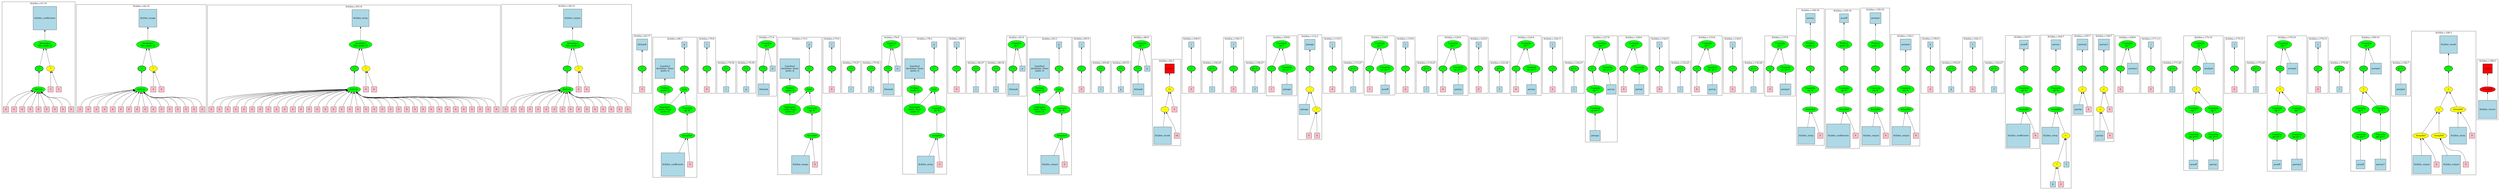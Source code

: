 strict graph "" {
	graph [bb="0,0,14781,1080",
		newrank=true
	];
	node [label="\N"];
	{
		graph [rank=same,
			rankdir=LR
		];
		rank2	[height=0.5,
			label="",
			pos="0.5,693",
			style=invis,
			width=0.013889];
		55	[fillcolor=green,
			height=0.5,
			label="=",
			pos="251.5,693",
			style="filled,bold",
			width=0.75];
		rank2 -- 55	[pos="1.4805,693 75.705,693 149.93,693 224.15,693",
			style=invis];
		72	[fillcolor=green,
			height=0.5,
			label="=",
			pos="932.5,693",
			style="filled,bold",
			width=0.75];
		55 -- 72	[pos="257.05,710.9 263.48,728.18 275.91,753.36 296.5,764.75 333.83,785.4 445.97,768.16 488.5,764.75 648.84,751.88 838.63,713.26 906.65,\
698.67",
			style=invis];
		96	[fillcolor=green,
			height=0.5,
			label="=",
			pos="2342.5,693",
			style="filled,bold",
			width=0.75];
		72 -- 96	[pos="938.05,710.9 944.48,728.18 956.91,753.36 977.5,764.75 1014.5,785.24 1316.2,766.29 1358.5,764.75 1738.9,750.9 2200.5,707.02 2315.5,\
695.69",
			style=invis];
		140	[fillcolor=green,
			height=0.5,
			label="=",
			pos="3752.5,693",
			style="filled,bold",
			width=0.75];
		96 -- 140	[pos="2348.1,710.9 2354.5,728.18 2366.9,753.36 2387.5,764.75 2432.3,789.52 3257.5,768.84 3308.5,764.75 3468.8,751.88 3658.6,713.26 3726.7,\
698.67",
			style=invis];
		180	[fillcolor=green,
			height=0.5,
			label="=",
			pos="4241.5,693",
			style="filled,bold",
			width=0.75];
		140 -- 180	[pos="3758.1,710.9 3764.5,728.18 3776.9,753.36 3797.5,764.75 3834.5,785.24 4139.9,782.21 4178.5,764.75 4203.1,753.61 4221.9,727.56 4232.3,\
710.12",
			style=invis];
		184	[fillcolor=green,
			height=0.5,
			label="=",
			pos="4478.5,693",
			style="filled,bold",
			width=0.75];
		180 -- 184	[pos="4250.9,710.12 4261.5,727.58 4280.7,753.63 4305.5,764.75 4352.1,785.65 4374.4,786.77 4420.5,764.75 4443.9,753.57 4460.9,727.81 4470.3,\
710.39",
			style=invis];
		197	[fillcolor=green,
			height=0.5,
			label="=",
			pos="4601.5,693",
			style="filled,bold",
			width=0.75];
		184 -- 197	[pos="4505.9,693 4528.7,693 4551.5,693 4574.2,693",
			style=invis];
		205	[fillcolor=green,
			height=0.5,
			label="++",
			pos="4707.5,693",
			style="filled,bold",
			width=0.75];
		197 -- 205	[pos="4628.8,693 4646,693 4663.2,693 4680.5,693",
			style=invis];
		207	[fillcolor=green,
			height=0.5,
			label="++",
			pos="4816.5,693",
			style="filled,bold",
			width=0.75];
		205 -- 207	[pos="4734.8,693 4753,693 4771.2,693 4789.4,693",
			style=invis];
		209	[fillcolor=green,
			height=0.5,
			label="^=",
			pos="4910.5,693",
			style="filled,bold",
			width=0.75];
		207 -- 209	[pos="4843.7,693 4856.9,693 4870.1,693 4883.4,693",
			style=invis];
		213	[fillcolor=green,
			height=0.5,
			label="=",
			pos="5185.5,693",
			style="filled,bold",
			width=0.75];
		209 -- 213	[pos="4916.1,710.9 4922.5,728.18 4934.9,753.36 4955.5,764.75 4988.9,783.25 5093,781.22 5127.5,764.75 5150.9,753.57 5167.9,727.81 5177.3,\
710.39",
			style=invis];
		226	[fillcolor=green,
			height=0.5,
			label="=",
			pos="5308.5,693",
			style="filled,bold",
			width=0.75];
		213 -- 226	[pos="5212.9,693 5235.7,693 5258.5,693 5281.2,693",
			style=invis];
		234	[fillcolor=green,
			height=0.5,
			label="++",
			pos="5414.5,693",
			style="filled,bold",
			width=0.75];
		226 -- 234	[pos="5335.8,693 5353,693 5370.2,693 5387.5,693",
			style=invis];
		236	[fillcolor=green,
			height=0.5,
			label="++",
			pos="5523.5,693",
			style="filled,bold",
			width=0.75];
		234 -- 236	[pos="5441.8,693 5460,693 5478.2,693 5496.4,693",
			style=invis];
		238	[fillcolor=green,
			height=0.5,
			label="^=",
			pos="5617.5,693",
			style="filled,bold",
			width=0.75];
		236 -- 238	[pos="5550.7,693 5563.9,693 5577.1,693 5590.4,693",
			style=invis];
		242	[fillcolor=green,
			height=0.5,
			label="=",
			pos="5892.5,693",
			style="filled,bold",
			width=0.75];
		238 -- 242	[pos="5623.1,710.9 5629.5,728.18 5641.9,753.36 5662.5,764.75 5695.9,783.25 5800,781.22 5834.5,764.75 5857.9,753.57 5874.9,727.81 5884.3,\
710.39",
			style=invis];
		255	[fillcolor=green,
			height=0.5,
			label="=",
			pos="6015.5,693",
			style="filled,bold",
			width=0.75];
		242 -- 255	[pos="5919.9,693 5942.7,693 5965.5,693 5988.2,693",
			style=invis];
		263	[fillcolor=green,
			height=0.5,
			label="++",
			pos="6121.5,693",
			style="filled,bold",
			width=0.75];
		255 -- 263	[pos="6042.8,693 6060,693 6077.2,693 6094.5,693",
			style=invis];
		265	[fillcolor=green,
			height=0.5,
			label="++",
			pos="6230.5,693",
			style="filled,bold",
			width=0.75];
		263 -- 265	[pos="6148.8,693 6167,693 6185.2,693 6203.4,693",
			style=invis];
		267	[fillcolor=green,
			height=0.5,
			label="^=",
			pos="6324.5,693",
			style="filled,bold",
			width=0.75];
		265 -- 267	[pos="6257.7,693 6270.9,693 6284.1,693 6297.4,693",
			style=invis];
		271	[fillcolor=green,
			height=0.5,
			label="=",
			pos="6599.5,693",
			style="filled,bold",
			width=0.75];
		267 -- 271	[pos="6330.1,710.9 6336.5,728.18 6348.9,753.36 6369.5,764.75 6402.9,783.25 6507,781.22 6541.5,764.75 6564.9,753.57 6581.9,727.81 6591.3,\
710.39",
			style=invis];
		284	[fillcolor=green,
			height=0.5,
			label="=",
			pos="6722.5,693",
			style="filled,bold",
			width=0.75];
		271 -- 284	[pos="6626.9,693 6649.7,693 6672.5,693 6695.2,693",
			style=invis];
		292	[fillcolor=green,
			height=0.5,
			label="++",
			pos="6828.5,693",
			style="filled,bold",
			width=0.75];
		284 -- 292	[pos="6749.8,693 6767,693 6784.2,693 6801.5,693",
			style=invis];
		294	[fillcolor=green,
			height=0.5,
			label="++",
			pos="6937.5,693",
			style="filled,bold",
			width=0.75];
		292 -- 294	[pos="6855.8,693 6874,693 6892.2,693 6910.4,693",
			style=invis];
		296	[fillcolor=green,
			height=0.5,
			label="^=",
			pos="7031.5,693",
			style="filled,bold",
			width=0.75];
		294 -- 296	[pos="6964.7,693 6977.9,693 6991.1,693 7004.4,693",
			style=invis];
		306	[fillcolor=red,
			height=0.65278,
			label="\<ret\>",
			pos="7224.5,693",
			shape=square,
			style="filled,bold",
			width=0.65278];
		296 -- 306	[pos="7037.1,710.9 7043.5,728.18 7055.9,753.36 7076.5,764.75 7091.7,773.14 7098.9,769.72 7115.5,764.75 7148.1,755 7179.9,732.04 7200.7,\
714.7",
			style=invis];
		343	[fillcolor=green,
			height=0.5,
			label="=",
			pos="7350.5,693",
			style="filled,bold",
			width=0.75];
		306 -- 343	[pos="7248.1,693 7273.2,693 7298.2,693 7323.3,693",
			style=invis];
		349	[fillcolor=green,
			height=0.5,
			label="p++",
			pos="7463.5,693",
			style="filled,bold",
			width=0.75];
		343 -- 349	[pos="7377.9,693 7397.4,693 7416.9,693 7436.4,693",
			style=invis];
		354	[fillcolor=green,
			height=0.5,
			label="=",
			pos="7579.5,693",
			style="filled,bold",
			width=0.75];
		349 -- 354	[pos="7490.7,693 7511.3,693 7531.9,693 7552.4,693",
			style=invis];
		360	[fillcolor=green,
			height=0.5,
			label="p++",
			pos="7695.5,693",
			style="filled,bold",
			width=0.75];
		354 -- 360	[pos="7606.7,693 7627.3,693 7647.9,693 7668.4,693",
			style=invis];
		362	[fillcolor=green,
			height=0.5,
			label="=",
			pos="7792.5,693",
			style="filled,bold",
			width=0.75];
		360 -- 362	[pos="7722.8,693 7736.9,693 7751.1,693 7765.3,693",
			style=invis];
		367	[fillcolor=green,
			height=0.5,
			label="=",
			pos="8020.5,693",
			style="filled,bold",
			width=0.75];
		362 -- 367	[pos="7798.1,710.9 7804.5,728.18 7816.9,753.36 7837.5,764.75 7875.2,785.62 7894,779.44 7934.5,764.75 7965,753.69 7992.3,726.52 8007.6,\
708.97",
			style=invis];
		376	[fillcolor=green,
			height=0.5,
			label="=",
			pos="8151.5,693",
			style="filled,bold",
			width=0.75];
		367 -- 376	[pos="8047.6,693 8073.2,693 8098.7,693 8124.3,693",
			style=invis];
		384	[fillcolor=green,
			height=0.5,
			label="p++",
			pos="8264.5,693",
			style="filled,bold",
			width=0.75];
		376 -- 384	[pos="8178.9,693 8198.4,693 8217.9,693 8237.4,693",
			style=invis];
		386	[fillcolor=green,
			height=0.5,
			label="=",
			pos="8361.5,693",
			style="filled,bold",
			width=0.75];
		384 -- 386	[pos="8291.8,693 8305.9,693 8320.1,693 8334.3,693",
			style=invis];
		393	[fillcolor=green,
			height=0.5,
			label="=",
			pos="8566.5,693",
			style="filled,bold",
			width=0.75];
		386 -- 393	[pos="8367.1,710.9 8373.5,728.18 8385.9,753.36 8406.5,764.75 8444.2,785.62 8464.2,782.53 8503.5,764.75 8528.1,753.61 8546.9,727.56 8557.3,\
710.12",
			style=invis];
		399	[fillcolor=green,
			height=0.5,
			label="p++",
			pos="8679.5,693",
			style="filled,bold",
			width=0.75];
		393 -- 399	[pos="8593.9,693 8613.4,693 8632.9,693 8652.4,693",
			style=invis];
		401	[fillcolor=green,
			height=0.5,
			label="=",
			pos="8776.5,693",
			style="filled,bold",
			width=0.75];
		399 -- 401	[pos="8706.8,693 8720.9,693 8735.1,693 8749.3,693",
			style=invis];
		408	[fillcolor=green,
			height=0.5,
			label="=",
			pos="8981.5,693",
			style="filled,bold",
			width=0.75];
		401 -- 408	[pos="8782.1,710.9 8788.5,728.18 8800.9,753.36 8821.5,764.75 8859.2,785.62 8879.2,782.53 8918.5,764.75 8943.1,753.61 8961.9,727.56 8972.3,\
710.12",
			style=invis];
		414	[fillcolor=green,
			height=0.5,
			label="p++",
			pos="9094.5,693",
			style="filled,bold",
			width=0.75];
		408 -- 414	[pos="9008.9,693 9028.4,693 9047.9,693 9067.4,693",
			style=invis];
		417	[fillcolor=green,
			height=0.5,
			label="=",
			pos="9191.5,693",
			style="filled,bold",
			width=0.75];
		414 -- 417	[pos="9121.8,693 9135.9,693 9150.1,693 9164.3,693",
			style=invis];
		424	[fillcolor=green,
			height=0.5,
			label="=",
			pos="9400.5,693",
			style="filled,bold",
			width=0.75];
		417 -- 424	[pos="9197.1,710.9 9203.5,728.18 9215.9,753.36 9236.5,764.75 9274.2,785.62 9294,781.93 9333.5,764.75 9359.1,753.61 9379.4,727.3 9390.7,\
709.82",
			style=invis];
		430	[fillcolor=green,
			height=0.5,
			label="p++",
			pos="9516.5,693",
			style="filled,bold",
			width=0.75];
		424 -- 430	[pos="9427.7,693 9448.3,693 9468.9,693 9489.4,693",
			style=invis];
		432	[fillcolor=green,
			height=0.5,
			label="=",
			pos="9613.5,693",
			style="filled,bold",
			width=0.75];
		430 -- 432	[pos="9543.8,693 9557.9,693 9572.1,693 9586.3,693",
			style=invis];
		439	[fillcolor=green,
			height=0.5,
			label="=",
			pos="9803.5,693",
			style="filled,bold",
			width=0.75];
		432 -- 439	[pos="9619.1,710.9 9625.5,728.18 9637.9,753.36 9658.5,764.75 9696.2,785.62 9717.5,785.06 9755.5,764.75 9776.8,753.38 9790.3,727.93 9797.4,\
710.61",
			style=invis];
		446	[fillcolor=green,
			height=0.5,
			label="=",
			pos="10008,693",
			style="filled,bold",
			width=0.75];
		439 -- 446	[pos="9809.1,710.9 9815.5,728.18 9827.9,753.36 9848.5,764.75 9886.2,785.62 9906.2,782.53 9945.5,764.75 9970.1,753.61 9988.9,727.56 9999.3,\
710.12",
			style=invis];
		452	[fillcolor=green,
			height=0.5,
			label="p++",
			pos="10122,693",
			style="filled,bold",
			width=0.75];
		446 -- 452	[pos="10036,693 10055,693 10075,693 10094,693",
			style=invis];
		454	[fillcolor=green,
			height=0.5,
			label="=",
			pos="10218,693",
			style="filled,bold",
			width=0.75];
		452 -- 454	[pos="10149,693 10163,693 10177,693 10191,693",
			style=invis];
		461	[fillcolor=green,
			height=0.5,
			label="=",
			pos="10424,693",
			style="filled,bold",
			width=0.75];
		454 -- 461	[pos="10224,710.9 10230,728.18 10243,753.36 10264,764.75 10301,785.62 10321,782.53 10360,764.75 10385,753.61 10404,727.56 10414,710.12",
			style=invis];
		469	[fillcolor=green,
			height=0.5,
			label="p++",
			pos="10536,693",
			style="filled,bold",
			width=0.75];
		461 -- 469	[pos="10451,693 10470,693 10490,693 10509,693",
			style=invis];
		471	[fillcolor=green,
			height=0.5,
			label="=",
			pos="10634,693",
			style="filled,bold",
			width=0.75];
		469 -- 471	[pos="10564,693 10578,693 10592,693 10606,693",
			style=invis];
		483	[fillcolor=green,
			height=0.5,
			label="=",
			pos="10870,693",
			style="filled,bold",
			width=0.75];
		471 -- 483	[pos="10639,710.9 10645,728.18 10658,753.36 10678,764.75 10716,785.62 10735,778.56 10776,764.75 10808,753.7 10838,726.26 10855,708.69",
			style=invis];
		499	[fillcolor=green,
			height=0.5,
			label="=",
			pos="11064,693",
			style="filled,bold",
			width=0.75];
		483 -- 499	[pos="10897,693 10943,693 10990,693 11037,693",
			style=invis];
		507	[fillcolor=green,
			height=0.5,
			label="=",
			pos="11248,693",
			style="filled,bold",
			width=0.75];
		499 -- 507	[pos="11092,693 11135,693 11177,693 11220,693",
			style=invis];
		543	[fillcolor=green,
			height=0.5,
			label="=",
			pos="11424,693",
			style="filled,bold",
			width=0.75];
		507 -- 543	[pos="11275,693 11315,693 11356,693 11396,693",
			style=invis];
		551	[fillcolor=green,
			height=0.5,
			label="=",
			pos="11564,693",
			style="filled,bold",
			width=0.75];
		543 -- 551	[pos="11451,693 11480,693 11509,693 11537,693",
			style=invis];
		557	[fillcolor=green,
			height=0.5,
			label="p++",
			pos="11678,693",
			style="filled,bold",
			width=0.75];
		551 -- 557	[pos="11592,693 11611,693 11631,693 11650,693",
			style=invis];
		562	[fillcolor=green,
			height=0.5,
			label="=",
			pos="11794,693",
			style="filled,bold",
			width=0.75];
		557 -- 562	[pos="11705,693 11725,693 11746,693 11766,693",
			style=invis];
		568	[fillcolor=green,
			height=0.5,
			label="p++",
			pos="11910,693",
			style="filled,bold",
			width=0.75];
		562 -- 568	[pos="11821,693 11841,693 11862,693 11882,693",
			style=invis];
		571	[fillcolor=green,
			height=0.5,
			label="=",
			pos="12078,693",
			style="filled,bold",
			width=0.75];
		568 -- 571	[pos="11937,693 11975,693 12012,693 12050,693",
			style=invis];
		577	[fillcolor=green,
			height=0.5,
			label="=",
			pos="12266,693",
			style="filled,bold",
			width=0.75];
		571 -- 577	[pos="12105,693 12149,693 12194,693 12238,693",
			style=invis];
		587	[fillcolor=green,
			height=0.5,
			label="=",
			pos="12424,693",
			style="filled,bold",
			width=0.75];
		577 -- 587	[pos="12293,693 12327,693 12362,693 12397,693",
			style=invis];
		592	[fillcolor=green,
			height=0.5,
			label="=",
			pos="12556,693",
			style="filled,bold",
			width=0.75];
		587 -- 592	[pos="12452,693 12477,693 12503,693 12528,693",
			style=invis];
		599	[fillcolor=green,
			height=0.5,
			label="=",
			pos="12660,693",
			style="filled,bold",
			width=0.75];
		592 -- 599	[pos="12583,693 12600,693 12616,693 12633,693",
			style=invis];
		605	[fillcolor=green,
			height=0.5,
			label="=",
			pos="12834,693",
			style="filled,bold",
			width=0.75];
		599 -- 605	[pos="12666,710.9 12672,728.18 12685,753.36 12706,764.75 12729,777.87 12742,775.55 12766,764.75 12792,753.61 12812,727.3 12824,709.82",
			style=invis];
		611	[fillcolor=green,
			height=0.5,
			label="p++",
			pos="12950,693",
			style="filled,bold",
			width=0.75];
		605 -- 611	[pos="12861,693 12881,693 12902,693 12922,693",
			style=invis];
		613	[fillcolor=green,
			height=0.5,
			label="+=",
			pos="13084,693",
			style="filled,bold",
			width=0.75];
		611 -- 613	[pos="12977,693 13003,693 13030,693 13057,693",
			style=invis];
		625	[fillcolor=green,
			height=0.5,
			label="=",
			pos="13296,693",
			style="filled,bold",
			width=0.75];
		613 -- 625	[pos="13090,710.9 13096,728.18 13109,753.36 13130,764.75 13168,786.26 13189,782.46 13230,764.75 13255,753.61 13275,727.3 13287,709.82",
			style=invis];
		631	[fillcolor=green,
			height=0.5,
			label="p++",
			pos="13412,693",
			style="filled,bold",
			width=0.75];
		625 -- 631	[pos="13324,693 13344,693 13365,693 13385,693",
			style=invis];
		633	[fillcolor=green,
			height=0.5,
			label="+=",
			pos="13548,693",
			style="filled,bold",
			width=0.75];
		631 -- 633	[pos="13440,693 13466,693 13493,693 13520,693",
			style=invis];
		645	[fillcolor=green,
			height=0.5,
			label="=",
			pos="13760,693",
			style="filled,bold",
			width=0.75];
		633 -- 645	[pos="13553,710.9 13559,728.18 13572,753.36 13592,764.75 13631,786.26 13652,782.46 13692,764.75 13718,753.61 13738,727.3 13750,709.82",
			style=invis];
		651	[fillcolor=green,
			height=0.5,
			label="p++",
			pos="13876,693",
			style="filled,bold",
			width=0.75];
		645 -- 651	[pos="13787,693 13807,693 13828,693 13848,693",
			style=invis];
		653	[fillcolor=green,
			height=0.5,
			label="+=",
			pos="14010,693",
			style="filled,bold",
			width=0.75];
		651 -- 653	[pos="13903,693 13929,693 13956,693 13983,693",
			style=invis];
		663	[fillcolor=green,
			height=0.5,
			label="p++",
			pos="14218,693",
			style="filled,bold",
			width=0.75];
		653 -- 663	[pos="14016,710.9 14022,728.18 14035,753.36 14056,764.75 14094,786.26 14115,783.08 14156,764.75 14180,753.61 14199,727.56 14209,710.12",
			style=invis];
		665	[fillcolor=green,
			height=0.5,
			label="=",
			pos="14490,693",
			style="filled,bold",
			width=0.75];
		663 -- 665	[pos="14246,693 14318,693 14390,693 14462,693",
			style=invis];
		711	[fillcolor=red,
			height=0.65278,
			label="\<ret\>",
			pos="14716,693",
			shape=square,
			style="filled,bold",
			width=0.65278];
		665 -- 711	[pos="14517,693 14575,693 14634,693 14692,693",
			style=invis];
		end	[height=0.5,
			label="",
			pos="14780,693",
			style=invis,
			width=0.013889];
		711 -- end	[pos="14739,693 14753,693 14766,693 14780,693",
			style=invis];
	}
	subgraph cluster499 {
		graph [bb="10958,242,11154,1034.5",
			label="fir2dim.c:149:18",
			lheight=0.21,
			lp="11056,1023",
			lwidth=1.28
		];
		499;
		503	[fillcolor=green,
			height=0.74639,
			label="UnaryOp
op: &",
			pos="11064,574",
			style=filled,
			width=1.316];
		499 -- 503	[dir=back,
			pos="s,11064,674.99 11064,664.79 11064,645.61 11064,620.05 11064,601.11"];
		504	[fillcolor=green,
			height=0.5,
			label=ArrayRef,
			pos="11064,460",
			style=filled,
			width=1.2277];
		503 -- 504	[dir=back,
			pos="s,11064,547.02 11064,536.84 11064,517.14 11064,493.69 11064,478.13"];
		505	[fillcolor=lightblue,
			height=1.75,
			label=fir2dim_coefficients,
			pos="11030,313",
			shape=square,
			style=filled,
			width=1.75];
		504 -- 505	[dir=back,
			pos="s,11060,441.8 11058,431.74 11054,416.03 11049,395.6 11045,376.18"];
		506	[fillcolor=pink,
			height=0.5,
			label=0,
			pos="11128,313",
			shape=square,
			style=filled,
			width=0.5];
		504 -- 506	[dir=back,
			pos="s,11072,442.17 11076,432.74 11084,416.42 11093,395.01 11102,376 11108,360.85 11116,343.58 11121,331.12"];
		500	[fillcolor=green,
			height=0.74639,
			label="PtrDecl
quals: []",
			pos="11064,829",
			style=filled,
			width=1.2178];
		500 -- 499	[dir=back,
			pos="s,11064,801.85 11064,791.54 11064,765.39 11064,731.34 11064,711.16"];
		501	[fillcolor=lightblue,
			height=0.70833,
			label=pcoeff,
			pos="11064,978",
			shape=square,
			style=filled,
			width=0.70833];
		501 -- 500	[dir=back,
			pos="s,11064,952.4 11064,942.05 11064,915.6 11064,879.86 11064,855.92"];
	}
	subgraph cluster461 {
		graph [bb="10374,548,10474,878",
			label="fir2dim.c:136:9",
			lheight=0.21,
			lp="10424,866.5",
			lwidth=1.18
		];
		461;
		463	[fillcolor=pink,
			height=0.5,
			label=0,
			pos="10424,574",
			shape=square,
			style=filled,
			width=0.5];
		461 -- 463	[dir=back,
			pos="s,10424,674.99 10424,664.75 10424,642.28 10424,611.11 10424,592.03"];
		462	[fillcolor=lightblue,
			height=0.5,
			label=i,
			pos="10424,829",
			shape=square,
			style=filled,
			width=0.5];
		462 -- 461	[dir=back,
			pos="s,10424,810.76 10424,800.5 10424,773.69 10424,733.76 10424,711.18"];
	}
	subgraph cluster665 {
		graph [bb="14278,94,14652,907",
			label="fir2dim.c:186:3",
			lheight=0.21,
			lp="14464,895.5",
			lwidth=1.18
		];
		665;
		667	[fillcolor=yellow,
			height=0.5,
			label="+",
			pos="14490,574",
			style=filled,
			width=0.75];
		665 -- 667	[dir=back,
			pos="s,14490,674.99 14490,664.75 14490,642.28 14490,611.11 14490,592.03"];
		668	[fillcolor=yellow,
			height=0.5,
			label="+",
			pos="14436,460",
			style=filled,
			width=0.75];
		667 -- 668	[dir=back,
			pos="s,14482,556.47 14477,547.24 14467,525.68 14452,495.57 14443,477.23"];
		675	[fillcolor=yellow,
			height=0.5,
			label=ArrayRef,
			pos="14544,460",
			style=filled,
			width=1.2277];
		667 -- 675	[dir=back,
			pos="s,14497,556.47 14502,547.35 14512,526.07 14526,496.4 14535,477.96"];
		669	[fillcolor=yellow,
			height=0.5,
			label=ArrayRef,
			pos="14330,313",
			style=filled,
			width=1.2277];
		668 -- 669	[dir=back,
			pos="s,14424,443.48 14418,435.41 14397,406.01 14361,356.51 14342,330.74"];
		672	[fillcolor=yellow,
			height=0.5,
			label=ArrayRef,
			pos="14436,313",
			style=filled,
			width=1.2277];
		668 -- 672	[dir=back,
			pos="s,14436,441.8 14436,431.74 14436,402.22 14436,356.02 14436,331.18"];
		676	[fillcolor=lightblue,
			height=1.2778,
			label=fir2dim_array,
			pos="14544,313",
			shape=square,
			style=filled,
			width=1.2778];
		675 -- 676	[dir=back,
			pos="s,14544,441.8 14544,431.63 14544,411.2 14544,382.84 14544,359.09"];
		677	[fillcolor=pink,
			height=0.5,
			label=9,
			pos="14626,313",
			shape=square,
			style=filled,
			width=0.5];
		675 -- 677	[dir=back,
			pos="s,14556,442.68 14561,434.34 14573,418.19 14587,396.37 14598,376 14606,361.35 14614,343.88 14619,331.22"];
		666	[fillcolor=lightblue,
			height=1.3056,
			label=fir2dim_result,
			pos="14490,829",
			shape=square,
			style=filled,
			width=1.3056];
		666 -- 665	[dir=back,
			pos="s,14490,781.88 14490,771.69 14490,749.92 14490,726.6 14490,711.25"];
		670	[fillcolor=lightblue,
			height=1.3611,
			label=fir2dim_output,
			pos="14334,151",
			shape=square,
			style=filled,
			width=1.3611];
		669 -- 670	[dir=back,
			pos="s,14330,294.88 14330,284.75 14331,261.63 14332,227.89 14333,200.21"];
		671	[fillcolor=pink,
			height=0.5,
			label=0,
			pos="14420,151",
			shape=square,
			style=filled,
			width=0.5];
		669 -- 671	[dir=back,
			pos="s,14341,295.5 14347,287.22 14360,267.8 14379,239.83 14392,214 14400,199.3 14408,181.83 14413,169.19"];
		673	[fillcolor=lightblue,
			height=1.3611,
			label=fir2dim_output,
			pos="14504,151",
			shape=square,
			style=filled,
			width=1.3611];
		672 -- 673	[dir=back,
			pos="s,14443,295.18 14447,285.99 14457,262.8 14472,228.26 14484,200.06"];
		674	[fillcolor=pink,
			height=0.5,
			label=5,
			pos="14590,151",
			shape=square,
			style=filled,
			width=0.5];
		672 -- 674	[dir=back,
			pos="s,14445,295.12 14450,286.45 14459,271.74 14473,253.87 14488,242 14517,220.94 14537,238.25 14562,214 14575,201.94 14582,182.91 14586,\
169.12"];
	}
	subgraph cluster209 {
		graph [bb="4875.5,536,4999.5,886.87",
			label="fir2dim.c:71:6",
			lheight=0.21,
			lp="4937.5,875.37",
			lwidth=1.10
		];
		209;
		212	[fillcolor=lightblue,
			height=0.83333,
			label=bitmask,
			pos="4913.5,574",
			shape=square,
			style=filled,
			width=0.83333];
		209 -- 212	[dir=back,
			pos="s,4910.9,674.99 4911.2,664.79 4911.7,646.64 4912.3,622.82 4912.7,604.27"];
		210	[fillcolor=green,
			height=0.74639,
			label="UnaryOp
op: *",
			pos="4937.5,829",
			style=filled,
			width=1.316];
		210 -- 209	[dir=back,
			pos="s,4932.3,802.16 4930.3,792.21 4925,766.01 4918.1,731.6 4914,711.24"];
		211	[fillcolor=lightblue,
			height=0.5,
			label=p,
			pos="4973.5,693",
			shape=square,
			style=filled,
			width=0.5];
		210 -- 211	[dir=back,
			pos="s,4944.4,802.16 4947.1,792.21 4954.2,766.01 4963.4,731.6 4968.9,711.24"];
	}
	subgraph cluster386 {
		graph [bb="8326.5,540.5,8508.5,886.87",
			label="fir2dim.c:116:6",
			lheight=0.21,
			lp="8417.5,875.37",
			lwidth=1.18
		];
		386;
		390	[fillcolor=pink,
			height=0.5,
			label=1,
			pos="8361.5,574",
			shape=square,
			style=filled,
			width=0.5];
		386 -- 390	[dir=back,
			pos="s,8361.5,674.99 8361.5,664.75 8361.5,642.28 8361.5,611.11 8361.5,592.03"];
		387	[fillcolor=green,
			height=0.74639,
			label="UnaryOp
op: *",
			pos="8417.5,829",
			style=filled,
			width=1.316];
		387 -- 386	[dir=back,
			pos="s,8407,802.8 8403.1,793.44 8391.9,766.83 8377.1,731.22 8368.4,710.63"];
		388	[fillcolor=green,
			height=0.74639,
			label="UnaryOp
op: p++",
			pos="8453.5,693",
			style=filled,
			width=1.316];
		387 -- 388	[dir=back,
			pos="s,8424.4,802.16 8427,792.47 8433.2,769.61 8441,740.4 8446.6,719.76"];
		389	[fillcolor=lightblue,
			height=0.70833,
			label=pcoeff,
			pos="8453.5,574",
			shape=square,
			style=filled,
			width=0.70833];
		388 -- 389	[dir=back,
			pos="s,8453.5,666.03 8453.5,656.02 8453.5,637.76 8453.5,616.04 8453.5,599.69"];
	}
	subgraph cluster663 {
		graph [bb="14168,537,14270,742",
			label="fir2dim.c:182:7",
			lheight=0.21,
			lp="14219,730.5",
			lwidth=1.18
		];
		663;
		664	[fillcolor=lightblue,
			height=0.80556,
			label=poutput,
			pos="14218,574",
			shape=square,
			style=filled,
			width=0.80556];
		663 -- 664	[dir=back,
			pos="s,14218,674.99 14218,664.89 14218,646.44 14218,622.07 14218,603.36"];
	}
	subgraph cluster417 {
		graph [bb="9156.5,540.5,9338.5,886.87",
			label="fir2dim.c:124:6",
			lheight=0.21,
			lp="9247.5,875.37",
			lwidth=1.18
		];
		417;
		421	[fillcolor=pink,
			height=0.5,
			label=0,
			pos="9191.5,574",
			shape=square,
			style=filled,
			width=0.5];
		417 -- 421	[dir=back,
			pos="s,9191.5,674.99 9191.5,664.75 9191.5,642.28 9191.5,611.11 9191.5,592.03"];
		418	[fillcolor=green,
			height=0.74639,
			label="UnaryOp
op: *",
			pos="9247.5,829",
			style=filled,
			width=1.316];
		418 -- 417	[dir=back,
			pos="s,9237,802.8 9233.1,793.44 9221.9,766.83 9207.1,731.22 9198.4,710.63"];
		419	[fillcolor=green,
			height=0.74639,
			label="UnaryOp
op: p++",
			pos="9283.5,693",
			style=filled,
			width=1.316];
		418 -- 419	[dir=back,
			pos="s,9254.4,802.16 9257,792.47 9263.2,769.61 9271,740.4 9276.6,719.76"];
		420	[fillcolor=lightblue,
			height=0.70833,
			label=parray,
			pos="9283.5,574",
			shape=square,
			style=filled,
			width=0.70833];
		419 -- 420	[dir=back,
			pos="s,9283.5,666.03 9283.5,656.02 9283.5,637.76 9283.5,616.04 9283.5,599.69"];
	}
	subgraph cluster184 {
		graph [bb="4300.5,80,4546.5,878",
			label="fir2dim.c:68:3",
			lheight=0.21,
			lp="4423.5,866.5",
			lwidth=1.10
		];
		184;
		186	[fillcolor=green,
			height=0.5,
			label=Cast,
			pos="4478.5,574",
			style=filled,
			width=0.75];
		184 -- 186	[dir=back,
			pos="s,4478.5,674.99 4478.5,664.75 4478.5,642.28 4478.5,611.11 4478.5,592.03"];
		187	[fillcolor=green,
			height=1.041,
			label="Typename
name: None
quals: []",
			pos="4367.5,460",
			style=filled,
			width=1.6303];
		186 -- 187	[dir=back,
			pos="s,4464,558.36 4456.8,551.15 4440.2,534.35 4417,510.93 4398.4,492.17"];
		191	[fillcolor=green,
			height=0.74639,
			label="UnaryOp
op: &",
			pos="4491.5,460",
			style=filled,
			width=1.316];
		186 -- 191	[dir=back,
			pos="s,4480.5,555.99 4481.6,545.89 4483.7,527.97 4486.4,504.61 4488.5,486.93"];
		192	[fillcolor=green,
			height=0.5,
			label=ArrayRef,
			pos="4491.5,313",
			style=filled,
			width=1.2277];
		191 -- 192	[dir=back,
			pos="s,4491.5,433.08 4491.5,422.81 4491.5,393.5 4491.5,353.52 4491.5,331.08"];
		185	[fillcolor=lightblue,
			height=0.5,
			label=p,
			pos="4478.5,829",
			shape=square,
			style=filled,
			width=0.5];
		185 -- 184	[dir=back,
			pos="s,4478.5,810.76 4478.5,800.5 4478.5,773.69 4478.5,733.76 4478.5,711.18"];
		193	[fillcolor=lightblue,
			height=1.75,
			label=fir2dim_coefficients,
			pos="4407.5,151",
			shape=square,
			style=filled,
			width=1.75];
		192 -- 193	[dir=back,
			pos="s,4482.7,295.18 4477.9,286.08 4467.7,266.69 4453.3,239.31 4440.2,214.36"];
		194	[fillcolor=pink,
			height=0.5,
			label=0,
			pos="4506.5,151",
			shape=square,
			style=filled,
			width=0.5];
		192 -- 194	[dir=back,
			pos="s,4493.1,294.88 4494.1,284.58 4497.2,251.61 4502.3,197.24 4504.9,169.48"];
		188	[fillcolor=green,
			height=0.74639,
			label="PtrDecl
quals: []",
			pos="4367.5,574",
			style=filled,
			width=1.2178];
		188 -- 187	[dir=back,
			pos="s,4367.5,547.02 4367.5,536.95 4367.5,524.45 4367.5,510.43 4367.5,497.87"];
		189	[fillcolor=lightblue,
			height=1.4722,
			label="TypeDecl
declname: None
quals: []",
			pos="4367.5,693",
			shape=square,
			style=filled,
			width=1.4722];
		189 -- 188	[dir=back,
			pos="s,4367.5,639.66 4367.5,629.58 4367.5,619.51 4367.5,609.6 4367.5,601.04"];
	}
	subgraph cluster376 {
		graph [bb="8101.5,548,8202.5,878",
			label="fir2dim.c:115:9",
			lheight=0.21,
			lp="8152,866.5",
			lwidth=1.18
		];
		376;
		378	[fillcolor=pink,
			height=0.5,
			label=0,
			pos="8151.5,574",
			shape=square,
			style=filled,
			width=0.5];
		376 -- 378	[dir=back,
			pos="s,8151.5,674.99 8151.5,664.75 8151.5,642.28 8151.5,611.11 8151.5,592.03"];
		377	[fillcolor=lightblue,
			height=0.5,
			label=i,
			pos="8151.5,829",
			shape=square,
			style=filled,
			width=0.5];
		377 -- 376	[dir=back,
			pos="s,8151.5,810.76 8151.5,800.5 8151.5,773.69 8151.5,733.76 8151.5,711.18"];
	}
	subgraph cluster180 {
		graph [bb="4191.5,548,4292.5,890",
			label="fir2dim.c:63:17",
			lheight=0.21,
			lp="4242,878.5",
			lwidth=1.18
		];
		180;
		183	[fillcolor=pink,
			height=0.5,
			label=0,
			pos="4241.5,574",
			shape=square,
			style=filled,
			width=0.5];
		180 -- 183	[dir=back,
			pos="s,4241.5,674.99 4241.5,664.75 4241.5,642.28 4241.5,611.11 4241.5,592.03"];
		181	[fillcolor=lightblue,
			height=0.83333,
			label=bitmask,
			pos="4241.5,829",
			shape=square,
			style=filled,
			width=0.83333];
		181 -- 180	[dir=back,
			pos="s,4241.5,798.92 4241.5,788.71 4241.5,762.97 4241.5,730.61 4241.5,711.15"];
	}
	subgraph cluster384 {
		graph [bb="8210.5,548,8318.5,742",
			label="fir2dim.c:115:27",
			lheight=0.21,
			lp="8264.5,730.5",
			lwidth=1.28
		];
		384;
		385	[fillcolor=lightblue,
			height=0.5,
			label=i,
			pos="8264.5,574",
			shape=square,
			style=filled,
			width=0.5];
		384 -- 385	[dir=back,
			pos="s,8264.5,674.99 8264.5,664.75 8264.5,642.28 8264.5,611.11 8264.5,592.03"];
	}
	subgraph cluster633 {
		graph [bb="13474,114,13698,886.87",
			label="fir2dim.c:176:10",
			lheight=0.21,
			lp="13586,875.37",
			lwidth=1.28
		];
		633;
		636	[fillcolor=yellow,
			height=0.5,
			label="*",
			pos="13548,574",
			style=filled,
			width=0.75];
		633 -- 636	[dir=back,
			pos="s,13548,674.99 13548,664.75 13548,642.28 13548,611.11 13548,592.03"];
		637	[fillcolor=green,
			height=0.74639,
			label="UnaryOp
op: *",
			pos="13530,460",
			style=filled,
			width=1.316];
		636 -- 637	[dir=back,
			pos="s,13545,555.99 13543,545.89 13540,527.97 13537,504.61 13534,486.93"];
		640	[fillcolor=green,
			height=0.74639,
			label="UnaryOp
op: *",
			pos="13642,460",
			style=filled,
			width=1.316];
		636 -- 640	[dir=back,
			pos="s,13560,557.9 13567,550.23 13583,531.07 13606,503.78 13623,484.43"];
		638	[fillcolor=green,
			height=0.74639,
			label="UnaryOp
op: p++",
			pos="13530,313",
			style=filled,
			width=1.316];
		637 -- 638	[dir=back,
			pos="s,13530,433.08 13530,422.98 13530,397.28 13530,363.32 13530,340.19"];
		641	[fillcolor=green,
			height=0.74639,
			label="UnaryOp
op: p++",
			pos="13642,313",
			style=filled,
			width=1.316];
		640 -- 641	[dir=back,
			pos="s,13642,433.08 13642,422.98 13642,397.28 13642,363.32 13642,340.19"];
		634	[fillcolor=green,
			height=0.74639,
			label="UnaryOp
op: *",
			pos="13566,829",
			style=filled,
			width=1.316];
		634 -- 633	[dir=back,
			pos="s,13563,802.16 13561,792.21 13558,766.01 13553,731.6 13550,711.24"];
		635	[fillcolor=lightblue,
			height=0.80556,
			label=poutput,
			pos="13622,693",
			shape=square,
			style=filled,
			width=0.80556];
		634 -- 635	[dir=back,
			pos="s,13577,802.48 13581,793.12 13590,771.04 13601,742.87 13610,722.2"];
		639	[fillcolor=lightblue,
			height=0.70833,
			label=pcoeff,
			pos="13530,151",
			shape=square,
			style=filled,
			width=0.70833];
		638 -- 639	[dir=back,
			pos="s,13530,285.94 13530,275.79 13530,245.54 13530,203.23 13530,176.74"];
		642	[fillcolor=lightblue,
			height=0.80556,
			label=parray2,
			pos="13642,151",
			shape=square,
			style=filled,
			width=0.80556];
		641 -- 642	[dir=back,
			pos="s,13642,285.94 13642,275.82 13642,246.86 13642,206.82 13642,180.21"];
	}
	subgraph cluster605 {
		graph [bb="12780,548,12888,878",
			label="fir2dim.c:171:13",
			lheight=0.21,
			lp="12834,866.5",
			lwidth=1.28
		];
		605;
		607	[fillcolor=pink,
			height=0.5,
			label=0,
			pos="12834,574",
			shape=square,
			style=filled,
			width=0.5];
		605 -- 607	[dir=back,
			pos="s,12834,674.99 12834,664.75 12834,642.28 12834,611.11 12834,592.03"];
		606	[fillcolor=lightblue,
			height=0.5,
			label=i,
			pos="12834,829",
			shape=square,
			style=filled,
			width=0.5];
		606 -- 605	[dir=back,
			pos="s,12834,810.76 12834,800.5 12834,773.69 12834,733.76 12834,711.18"];
	}
	subgraph cluster367 {
		graph [bb="7947.5,287,8093.5,888.5",
			label="fir2dim.c:112:3",
			lheight=0.21,
			lp="8020.5,877",
			lwidth=1.18
		];
		367;
		369	[fillcolor=yellow,
			height=0.5,
			label="-",
			pos="8020.5,574",
			style=filled,
			width=0.75];
		367 -- 369	[dir=back,
			pos="s,8020.5,674.99 8020.5,664.75 8020.5,642.28 8020.5,611.11 8020.5,592.03"];
		370	[fillcolor=lightblue,
			height=0.79167,
			label=pimage,
			pos="7984.5,460",
			shape=square,
			style=filled,
			width=0.79167];
		369 -- 370	[dir=back,
			pos="s,8015,555.99 8012,546.42 8006.4,529 7999.1,506.28 7993.4,488.64"];
		371	[fillcolor=yellow,
			height=0.5,
			label="*",
			pos="8058.5,460",
			style=filled,
			width=0.75];
		369 -- 371	[dir=back,
			pos="s,8026.3,555.99 8029.6,546.26 8036.8,525 8046.7,495.92 8052.8,477.8"];
		372	[fillcolor=pink,
			height=0.5,
			label=4,
			pos="8008.5,313",
			shape=square,
			style=filled,
			width=0.5];
		371 -- 372	[dir=back,
			pos="s,8052.8,442.37 8049.5,432.76 8039.3,403.35 8023.2,356.5 8014.5,331.34"];
		373	[fillcolor=pink,
			height=0.5,
			label=4,
			pos="8062.5,313",
			shape=square,
			style=filled,
			width=0.5];
		371 -- 373	[dir=back,
			pos="s,8059,441.8 8059.3,431.74 8060.1,402.22 8061.3,356.02 8062,331.18"];
		368	[fillcolor=lightblue,
			height=0.79167,
			label=pimage,
			pos="8020.5,829",
			shape=square,
			style=filled,
			width=0.79167];
		368 -- 367	[dir=back,
			pos="s,8020.5,800.24 8020.5,789.97 8020.5,764.02 8020.5,730.89 8020.5,711.12"];
	}
	subgraph cluster483 {
		graph [bb="10788,259,10950,1034.5",
			label="fir2dim.c:148:18",
			lheight=0.21,
			lp="10870,1023",
			lwidth=1.28
		];
		483;
		487	[fillcolor=green,
			height=0.74639,
			label="UnaryOp
op: &",
			pos="10870,574",
			style=filled,
			width=1.316];
		483 -- 487	[dir=back,
			pos="s,10870,674.99 10870,664.79 10870,645.61 10870,620.05 10870,601.11"];
		488	[fillcolor=green,
			height=0.5,
			label=ArrayRef,
			pos="10870,460",
			style=filled,
			width=1.2277];
		487 -- 488	[dir=back,
			pos="s,10870,547.02 10870,536.84 10870,517.14 10870,493.69 10870,478.13"];
		489	[fillcolor=lightblue,
			height=1.2778,
			label=fir2dim_array,
			pos="10842,313",
			shape=square,
			style=filled,
			width=1.2778];
		488 -- 489	[dir=back,
			pos="s,10866,441.8 10864,431.91 10861,411.46 10855,382.95 10851,359.09"];
		490	[fillcolor=pink,
			height=0.5,
			label=0,
			pos="10924,313",
			shape=square,
			style=filled,
			width=0.5];
		488 -- 490	[dir=back,
			pos="s,10876,442.08 10880,432.44 10891,402.99 10908,356.32 10918,331.26"];
		484	[fillcolor=green,
			height=0.74639,
			label="PtrDecl
quals: []",
			pos="10870,829",
			style=filled,
			width=1.2178];
		484 -- 483	[dir=back,
			pos="s,10870,801.85 10870,791.54 10870,765.39 10870,731.34 10870,711.16"];
		485	[fillcolor=lightblue,
			height=0.70833,
			label=parray,
			pos="10870,978",
			shape=square,
			style=filled,
			width=0.70833];
		485 -- 484	[dir=back,
			pos="s,10870,952.4 10870,942.05 10870,915.6 10870,879.86 10870,855.92"];
	}
	subgraph cluster414 {
		graph [bb="9040.5,548,9148.5,742",
			label="fir2dim.c:123:24",
			lheight=0.21,
			lp="9094.5,730.5",
			lwidth=1.28
		];
		414;
		415	[fillcolor=lightblue,
			height=0.5,
			label=f,
			pos="9094.5,574",
			shape=square,
			style=filled,
			width=0.5];
		414 -- 415	[dir=back,
			pos="s,9094.5,674.99 9094.5,664.75 9094.5,642.28 9094.5,611.11 9094.5,592.03"];
	}
	subgraph cluster242 {
		graph [bb="5714.5,97,5960.5,878",
			label="fir2dim.c:78:3",
			lheight=0.21,
			lp="5837.5,866.5",
			lwidth=1.10
		];
		242;
		244	[fillcolor=green,
			height=0.5,
			label=Cast,
			pos="5892.5,574",
			style=filled,
			width=0.75];
		242 -- 244	[dir=back,
			pos="s,5892.5,674.99 5892.5,664.75 5892.5,642.28 5892.5,611.11 5892.5,592.03"];
		245	[fillcolor=green,
			height=1.041,
			label="Typename
name: None
quals: []",
			pos="5781.5,460",
			style=filled,
			width=1.6303];
		244 -- 245	[dir=back,
			pos="s,5878,558.36 5870.8,551.15 5854.2,534.35 5831,510.93 5812.4,492.17"];
		249	[fillcolor=green,
			height=0.74639,
			label="UnaryOp
op: &",
			pos="5905.5,460",
			style=filled,
			width=1.316];
		244 -- 249	[dir=back,
			pos="s,5894.5,555.99 5895.6,545.89 5897.7,527.97 5900.4,504.61 5902.5,486.93"];
		250	[fillcolor=green,
			height=0.5,
			label=ArrayRef,
			pos="5905.5,313",
			style=filled,
			width=1.2277];
		249 -- 250	[dir=back,
			pos="s,5905.5,433.08 5905.5,422.81 5905.5,393.5 5905.5,353.52 5905.5,331.08"];
		243	[fillcolor=lightblue,
			height=0.5,
			label=p,
			pos="5892.5,829",
			shape=square,
			style=filled,
			width=0.5];
		243 -- 242	[dir=back,
			pos="s,5892.5,810.76 5892.5,800.5 5892.5,773.69 5892.5,733.76 5892.5,711.18"];
		251	[fillcolor=lightblue,
			height=1.2778,
			label=fir2dim_array,
			pos="5838.5,151",
			shape=square,
			style=filled,
			width=1.2778];
		250 -- 251	[dir=back,
			pos="s,5898.5,295.18 5894.5,285.7 5884.5,261.75 5869.4,225.87 5857.5,197.31"];
		252	[fillcolor=pink,
			height=0.5,
			label=0,
			pos="5920.5,151",
			shape=square,
			style=filled,
			width=0.5];
		250 -- 252	[dir=back,
			pos="s,5907.1,294.88 5908.1,284.58 5911.2,251.61 5916.3,197.24 5918.9,169.48"];
		246	[fillcolor=green,
			height=0.74639,
			label="PtrDecl
quals: []",
			pos="5781.5,574",
			style=filled,
			width=1.2178];
		246 -- 245	[dir=back,
			pos="s,5781.5,547.02 5781.5,536.95 5781.5,524.45 5781.5,510.43 5781.5,497.87"];
		247	[fillcolor=lightblue,
			height=1.4722,
			label="TypeDecl
declname: None
quals: []",
			pos="5781.5,693",
			shape=square,
			style=filled,
			width=1.4722];
		247 -- 246	[dir=back,
			pos="s,5781.5,639.66 5781.5,629.58 5781.5,619.51 5781.5,609.6 5781.5,601.04"];
	}
	subgraph cluster362 {
		graph [bb="7757.5,537.5,7939.5,886.87",
			label="fir2dim.c:109:8",
			lheight=0.21,
			lp="7848.5,875.37",
			lwidth=1.18
		];
		362;
		366	[fillcolor=pink,
			height=0.5,
			label=1,
			pos="7792.5,574",
			shape=square,
			style=filled,
			width=0.5];
		362 -- 366	[dir=back,
			pos="s,7792.5,674.99 7792.5,664.75 7792.5,642.28 7792.5,611.11 7792.5,592.03"];
		363	[fillcolor=green,
			height=0.74639,
			label="UnaryOp
op: *",
			pos="7848.5,829",
			style=filled,
			width=1.316];
		363 -- 362	[dir=back,
			pos="s,7838,802.8 7834.1,793.44 7822.9,766.83 7808.1,731.22 7799.4,710.63"];
		364	[fillcolor=green,
			height=0.74639,
			label="UnaryOp
op: p++",
			pos="7884.5,693",
			style=filled,
			width=1.316];
		363 -- 364	[dir=back,
			pos="s,7855.4,802.16 7858,792.47 7864.2,769.61 7872,740.4 7877.6,719.76"];
		365	[fillcolor=lightblue,
			height=0.79167,
			label=pimage,
			pos="7884.5,574",
			shape=square,
			style=filled,
			width=0.79167];
		364 -- 365	[dir=back,
			pos="s,7884.5,666.03 7884.5,655.79 7884.5,638.62 7884.5,618.42 7884.5,602.52"];
	}
	subgraph cluster454 {
		graph [bb="10184,540.5,10366,886.87",
			label="fir2dim.c:133:6",
			lheight=0.21,
			lp="10274,875.37",
			lwidth=1.18
		];
		454;
		458	[fillcolor=pink,
			height=0.5,
			label=0,
			pos="10218,574",
			shape=square,
			style=filled,
			width=0.5];
		454 -- 458	[dir=back,
			pos="s,10218,674.99 10218,664.75 10218,642.28 10218,611.11 10218,592.03"];
		455	[fillcolor=green,
			height=0.74639,
			label="UnaryOp
op: *",
			pos="10274,829",
			style=filled,
			width=1.316];
		455 -- 454	[dir=back,
			pos="s,10264,802.8 10260,793.44 10249,766.83 10234,731.22 10225,710.63"];
		456	[fillcolor=green,
			height=0.74639,
			label="UnaryOp
op: p++",
			pos="10310,693",
			style=filled,
			width=1.316];
		455 -- 456	[dir=back,
			pos="s,10281,802.16 10284,792.47 10290,769.61 10298,740.4 10304,719.76"];
		457	[fillcolor=lightblue,
			height=0.70833,
			label=parray,
			pos="10310,574",
			shape=square,
			style=filled,
			width=0.70833];
		456 -- 457	[dir=back,
			pos="s,10310,666.03 10310,656.02 10310,637.76 10310,616.04 10310,599.69"];
	}
	subgraph cluster360 {
		graph [bb="7641.5,548,7749.5,742",
			label="fir2dim.c:108:27",
			lheight=0.21,
			lp="7695.5,730.5",
			lwidth=1.28
		];
		360;
		361	[fillcolor=lightblue,
			height=0.5,
			label=f,
			pos="7695.5,574",
			shape=square,
			style=filled,
			width=0.5];
		360 -- 361	[dir=back,
			pos="s,7695.5,674.99 7695.5,664.75 7695.5,642.28 7695.5,611.11 7695.5,592.03"];
	}
	subgraph cluster653 {
		graph [bb="13938,114,14160,886.87",
			label="fir2dim.c:180:10",
			lheight=0.21,
			lp="14049,875.37",
			lwidth=1.28
		];
		653;
		656	[fillcolor=yellow,
			height=0.5,
			label="*",
			pos="14010,574",
			style=filled,
			width=0.75];
		653 -- 656	[dir=back,
			pos="s,14010,674.99 14010,664.75 14010,642.28 14010,611.11 14010,592.03"];
		657	[fillcolor=green,
			height=0.74639,
			label="UnaryOp
op: *",
			pos="13992,460",
			style=filled,
			width=1.316];
		656 -- 657	[dir=back,
			pos="s,14008,555.99 14006,545.89 14003,527.97 14000,504.61 13997,486.93"];
		660	[fillcolor=green,
			height=0.74639,
			label="UnaryOp
op: *",
			pos="14106,460",
			style=filled,
			width=1.316];
		656 -- 660	[dir=back,
			pos="s,14023,557.9 14030,550.23 14046,531.07 14069,503.78 14086,484.43"];
		658	[fillcolor=green,
			height=0.74639,
			label="UnaryOp
op: p++",
			pos="13992,313",
			style=filled,
			width=1.316];
		657 -- 658	[dir=back,
			pos="s,13992,433.08 13992,422.98 13992,397.28 13992,363.32 13992,340.19"];
		661	[fillcolor=green,
			height=0.74639,
			label="UnaryOp
op: p++",
			pos="14106,313",
			style=filled,
			width=1.316];
		660 -- 661	[dir=back,
			pos="s,14106,433.08 14106,422.98 14106,397.28 14106,363.32 14106,340.19"];
		654	[fillcolor=green,
			height=0.74639,
			label="UnaryOp
op: *",
			pos="14030,829",
			style=filled,
			width=1.316];
		654 -- 653	[dir=back,
			pos="s,14026,802.16 14024,792.21 14021,766.01 14016,731.6 14013,711.24"];
		655	[fillcolor=lightblue,
			height=0.80556,
			label=poutput,
			pos="14084,693",
			shape=square,
			style=filled,
			width=0.80556];
		654 -- 655	[dir=back,
			pos="s,14040,802.48 14044,793.12 14053,771.04 14064,742.87 14073,722.2"];
		659	[fillcolor=lightblue,
			height=0.70833,
			label=pcoeff,
			pos="13992,151",
			shape=square,
			style=filled,
			width=0.70833];
		658 -- 659	[dir=back,
			pos="s,13992,285.94 13992,275.79 13992,245.54 13992,203.23 13992,176.74"];
		662	[fillcolor=lightblue,
			height=0.80556,
			label=parray3,
			pos="14106,151",
			shape=square,
			style=filled,
			width=0.80556];
		661 -- 662	[dir=back,
			pos="s,14106,285.94 14106,275.82 14106,246.86 14106,206.82 14106,180.21"];
	}
	subgraph cluster354 {
		graph [bb="7525.5,548,7633.5,878",
			label="fir2dim.c:108:11",
			lheight=0.21,
			lp="7579.5,866.5",
			lwidth=1.28
		];
		354;
		356	[fillcolor=pink,
			height=0.5,
			label=0,
			pos="7579.5,574",
			shape=square,
			style=filled,
			width=0.5];
		354 -- 356	[dir=back,
			pos="s,7579.5,674.99 7579.5,664.75 7579.5,642.28 7579.5,611.11 7579.5,592.03"];
		355	[fillcolor=lightblue,
			height=0.5,
			label=f,
			pos="7579.5,829",
			shape=square,
			style=filled,
			width=0.5];
		355 -- 354	[dir=back,
			pos="s,7579.5,810.76 7579.5,800.5 7579.5,773.69 7579.5,733.76 7579.5,711.18"];
	}
	subgraph cluster599 {
		graph [bb="12626,548,12772,886.87",
			label="fir2dim.c:168:8",
			lheight=0.21,
			lp="12698,875.37",
			lwidth=1.18
		];
		599;
		602	[fillcolor=pink,
			height=0.5,
			label=0,
			pos="12660,574",
			shape=square,
			style=filled,
			width=0.5];
		599 -- 602	[dir=back,
			pos="s,12660,674.99 12660,664.75 12660,642.28 12660,611.11 12660,592.03"];
		600	[fillcolor=green,
			height=0.74639,
			label="UnaryOp
op: *",
			pos="12698,829",
			style=filled,
			width=1.316];
		600 -- 599	[dir=back,
			pos="s,12691,802.16 12688,792.5 12681,766.1 12671,731.24 12665,710.85"];
		601	[fillcolor=lightblue,
			height=0.80556,
			label=poutput,
			pos="12734,693",
			shape=square,
			style=filled,
			width=0.80556];
		600 -- 601	[dir=back,
			pos="s,12705,802.16 12708,792.5 12714,770.47 12721,742.55 12727,722.07"];
	}
	subgraph cluster651 {
		graph [bb="13822,548,13930,742",
			label="fir2dim.c:179:29",
			lheight=0.21,
			lp="13876,730.5",
			lwidth=1.28
		];
		651;
		652	[fillcolor=lightblue,
			height=0.5,
			label=i,
			pos="13876,574",
			shape=square,
			style=filled,
			width=0.5];
		651 -- 652	[dir=back,
			pos="s,13876,674.99 13876,664.75 13876,642.28 13876,611.11 13876,592.03"];
	}
	subgraph cluster349 {
		graph [bb="7409.5,548,7517.5,742",
			label="fir2dim.c:106:25",
			lheight=0.21,
			lp="7463.5,730.5",
			lwidth=1.28
		];
		349;
		350	[fillcolor=lightblue,
			height=0.5,
			label=i,
			pos="7463.5,574",
			shape=square,
			style=filled,
			width=0.5];
		349 -- 350	[dir=back,
			pos="s,7463.5,674.99 7463.5,664.75 7463.5,642.28 7463.5,611.11 7463.5,592.03"];
	}
	subgraph cluster408 {
		graph [bb="8931.5,548,9032.5,878",
			label="fir2dim.c:123:9",
			lheight=0.21,
			lp="8982,866.5",
			lwidth=1.18
		];
		408;
		410	[fillcolor=pink,
			height=0.5,
			label=0,
			pos="8981.5,574",
			shape=square,
			style=filled,
			width=0.5];
		408 -- 410	[dir=back,
			pos="s,8981.5,674.99 8981.5,664.75 8981.5,642.28 8981.5,611.11 8981.5,592.03"];
		409	[fillcolor=lightblue,
			height=0.5,
			label=f,
			pos="8981.5,829",
			shape=square,
			style=filled,
			width=0.5];
		409 -- 408	[dir=back,
			pos="s,8981.5,810.76 8981.5,800.5 8981.5,773.69 8981.5,733.76 8981.5,711.18"];
	}
	subgraph cluster205 {
		graph [bb="4657.5,548,4758.5,742",
			label="fir2dim.c:70:54",
			lheight=0.21,
			lp="4708,730.5",
			lwidth=1.18
		];
		205;
		206	[fillcolor=lightblue,
			height=0.5,
			label=i,
			pos="4707.5,574",
			shape=square,
			style=filled,
			width=0.5];
		205 -- 206	[dir=back,
			pos="s,4707.5,674.99 4707.5,664.75 4707.5,642.28 4707.5,611.11 4707.5,592.03"];
	}
	subgraph cluster238 {
		graph [bb="5582.5,536,5706.5,886.87",
			label="fir2dim.c:76:6",
			lheight=0.21,
			lp="5644.5,875.37",
			lwidth=1.10
		];
		238;
		241	[fillcolor=lightblue,
			height=0.83333,
			label=bitmask,
			pos="5620.5,574",
			shape=square,
			style=filled,
			width=0.83333];
		238 -- 241	[dir=back,
			pos="s,5617.9,674.99 5618.2,664.79 5618.7,646.64 5619.3,622.82 5619.7,604.27"];
		239	[fillcolor=green,
			height=0.74639,
			label="UnaryOp
op: *",
			pos="5644.5,829",
			style=filled,
			width=1.316];
		239 -- 238	[dir=back,
			pos="s,5639.3,802.16 5637.3,792.21 5632,766.01 5625.1,731.6 5621,711.24"];
		240	[fillcolor=lightblue,
			height=0.5,
			label=p,
			pos="5680.5,693",
			shape=square,
			style=filled,
			width=0.5];
		239 -- 240	[dir=back,
			pos="s,5651.4,802.16 5654.1,792.21 5661.2,766.01 5670.4,731.6 5675.9,711.24"];
	}
	subgraph cluster343 {
		graph [bb="7300.5,548,7401.5,878",
			label="fir2dim.c:106:9",
			lheight=0.21,
			lp="7351,866.5",
			lwidth=1.18
		];
		343;
		345	[fillcolor=pink,
			height=0.5,
			label=0,
			pos="7350.5,574",
			shape=square,
			style=filled,
			width=0.5];
		343 -- 345	[dir=back,
			pos="s,7350.5,674.99 7350.5,664.75 7350.5,642.28 7350.5,611.11 7350.5,592.03"];
		344	[fillcolor=lightblue,
			height=0.5,
			label=i,
			pos="7350.5,829",
			shape=square,
			style=filled,
			width=0.5];
		344 -- 343	[dir=back,
			pos="s,7350.5,810.76 7350.5,800.5 7350.5,773.69 7350.5,733.76 7350.5,711.18"];
	}
	subgraph cluster452 {
		graph [bb="10068,548,10176,742",
			label="fir2dim.c:132:25",
			lheight=0.21,
			lp="10122,730.5",
			lwidth=1.28
		];
		452;
		453	[fillcolor=lightblue,
			height=0.5,
			label=i,
			pos="10122,574",
			shape=square,
			style=filled,
			width=0.5];
		452 -- 453	[dir=back,
			pos="s,10122,674.99 10122,664.75 10122,642.28 10122,611.11 10122,592.03"];
	}
	subgraph cluster140 {
		graph [bb="3321.5,434,4183.5,1058",
			label="fir2dim.c:49:14",
			lheight=0.21,
			lp="3752.5,1046.5",
			lwidth=1.18
		];
		140;
		147	[fillcolor=green,
			height=0.5,
			label=InitList,
			pos="3752.5,574",
			style=filled,
			width=1.011];
		140 -- 147	[dir=back,
			pos="s,3752.5,674.99 3752.5,664.75 3752.5,642.28 3752.5,611.11 3752.5,592.03"];
		148	[fillcolor=pink,
			height=0.5,
			label=0,
			pos="3347.5,460",
			shape=square,
			style=filled,
			width=0.5];
		147 -- 148	[dir=back,
			pos="s,3716.5,570.69 3706.5,569.95 3617.8,563.3 3427.5,545.05 3374.5,508 3364.3,500.89 3357.5,488.61 3353.2,478.39"];
		149	[fillcolor=pink,
			height=0.5,
			label=0,
			pos="3401.5,460",
			shape=square,
			style=filled,
			width=0.5];
		147 -- 149	[dir=back,
			pos="s,3717,569.58 3706.9,568.51 3628.6,560.06 3472.6,539.71 3428.5,508 3418.4,500.75 3411.6,488.48 3407.3,478.29"];
		150	[fillcolor=pink,
			height=0.5,
			label=0,
			pos="3455.5,460",
			shape=square,
			style=filled,
			width=0.5];
		147 -- 150	[dir=back,
			pos="s,3715.9,573.05 3705.6,572.65 3647.7,569.94 3548.8,557.65 3482.5,508 3472.6,500.55 3465.7,488.29 3461.4,478.16"];
		151	[fillcolor=pink,
			height=0.5,
			label=0,
			pos="3509.5,460",
			shape=square,
			style=filled,
			width=0.5];
		147 -- 151	[dir=back,
			pos="s,3716.6,570.3 3706.7,569.11 3659.6,563.01 3586.2,547.46 3536.5,508 3526.9,500.4 3520.1,488.39 3515.7,478.42"];
		152	[fillcolor=pink,
			height=0.5,
			label=0,
			pos="3563.5,460",
			shape=square,
			style=filled,
			width=0.5];
		147 -- 152	[dir=back,
			pos="s,3719.3,566.48 3709.3,564 3674,554.84 3624.6,537.67 3590.5,508 3581.3,499.98 3574.4,487.98 3570,478.12"];
		153	[fillcolor=pink,
			height=0.5,
			label=0,
			pos="3617.5,460",
			shape=square,
			style=filled,
			width=0.5];
		147 -- 153	[dir=back,
			pos="s,3725.5,561.51 3716.2,557.02 3693.6,545.74 3665,528.93 3644.5,508 3636.1,499.4 3629.3,487.65 3624.7,478.05"];
		154	[fillcolor=pink,
			height=0.5,
			label=0,
			pos="3671.5,460",
			shape=square,
			style=filled,
			width=0.5];
		147 -- 154	[dir=back,
			pos="s,3738.2,557.31 3731.3,549.53 3720.9,537.5 3708.5,522.39 3698.5,508 3691.9,498.57 3685.5,487.46 3680.6,478.4"];
		155	[fillcolor=pink,
			height=0.5,
			label=0,
			pos="3725.5,460",
			shape=square,
			style=filled,
			width=0.5];
		147 -- 155	[dir=back,
			pos="s,3748.4,555.99 3746,546.04 3740.9,524.94 3734,496.24 3729.6,478.17"];
		156	[fillcolor=pink,
			height=0.5,
			label=0,
			pos="3779.5,460",
			shape=square,
			style=filled,
			width=0.5];
		147 -- 156	[dir=back,
			pos="s,3756.6,555.99 3759,546.04 3764.1,524.94 3771,496.24 3775.4,478.17"];
		157	[fillcolor=pink,
			height=0.5,
			label=0,
			pos="3833.5,460",
			shape=square,
			style=filled,
			width=0.5];
		147 -- 157	[dir=back,
			pos="s,3766.8,557.31 3773.7,549.53 3784.1,537.5 3796.5,522.39 3806.5,508 3813.1,498.57 3819.5,487.46 3824.4,478.4"];
		158	[fillcolor=pink,
			height=0.5,
			label=0,
			pos="3887.5,460",
			shape=square,
			style=filled,
			width=0.5];
		147 -- 158	[dir=back,
			pos="s,3768.8,557.8 3776.6,551.18 3783.1,545.85 3790.4,540.41 3797.5,536 3823.6,519.9 3837.7,528.52 3860.5,508 3869.4,499.93 3876.2,488.18 \
3880.7,478.45"];
		159	[fillcolor=pink,
			height=0.5,
			label=0,
			pos="3941.5,460",
			shape=square,
			style=filled,
			width=0.5];
		147 -- 159	[dir=back,
			pos="s,3767.9,557.34 3775.8,550.53 3782.4,545.11 3789.9,539.8 3797.5,536 3845.4,512.19 3871.7,540.02 3914.5,508 3924.4,500.56 3931.3,\
488.3 3935.6,478.16"];
		160	[fillcolor=pink,
			height=0.5,
			label=0,
			pos="3995.5,460",
			shape=square,
			style=filled,
			width=0.5];
		147 -- 160	[dir=back,
			pos="s,3767.3,557.38 3775.2,550.43 3781.9,544.91 3789.6,539.58 3797.5,536 3867.7,504.23 3905.2,551.85 3968.5,508 3978.7,500.93 3985.6,\
488.65 3989.8,478.42"];
		161	[fillcolor=pink,
			height=0.5,
			label=0,
			pos="4049.5,460",
			shape=square,
			style=filled,
			width=0.5];
		147 -- 161	[dir=back,
			pos="s,3767.3,557.21 3775.2,550.22 3781.8,544.71 3789.5,539.43 3797.5,536 3890.1,496.2 3938.6,563.78 4022.5,508 4033,501.02 4039.9,488.47 \
4044.1,478.09"];
		162	[fillcolor=pink,
			height=0.5,
			label=0,
			pos="4103.5,460",
			shape=square,
			style=filled,
			width=0.5];
		147 -- 162	[dir=back,
			pos="s,3767.2,557.09 3775.1,550.1 3781.8,544.58 3789.5,539.33 3797.5,536 3912.6,488.15 3971.9,575.74 4076.5,508 4087.1,501.15 4094,488.59 \
4098.2,478.18"];
		163	[fillcolor=pink,
			height=0.5,
			label=0,
			pos="4157.5,460",
			shape=square,
			style=filled,
			width=0.5];
		147 -- 163	[dir=back,
			pos="s,3766.8,557.4 3774.3,550.66 3781.2,544.91 3789.1,539.39 3797.5,536 3866.3,508.04 4067.8,547.86 4130.5,508 4141.1,501.23 4148,488.67 \
4152.2,478.24"];
		141	[fillcolor=green,
			height=0.74639,
			label="ArrayDecl
dim_quals: []",
			pos="3788.5,829",
			style=filled,
			width=1.7678];
		141 -- 140	[dir=back,
			pos="s,3781.6,802.16 3779,792.5 3771.9,766.1 3762.5,731.24 3757,710.85"];
		144	[fillcolor=yellow,
			height=0.5,
			label="*",
			pos="3824.5,693",
			style=filled,
			width=0.75];
		141 -- 144	[dir=back,
			pos="s,3795.4,802.16 3798,792.5 3805.1,766.1 3814.5,731.24 3820,710.85"];
		145	[fillcolor=pink,
			height=0.5,
			label=4,
			pos="3824.5,574",
			shape=square,
			style=filled,
			width=0.5];
		144 -- 145	[dir=back,
			pos="s,3824.5,674.99 3824.5,664.75 3824.5,642.28 3824.5,611.11 3824.5,592.03"];
		146	[fillcolor=pink,
			height=0.5,
			label=4,
			pos="3878.5,574",
			shape=square,
			style=filled,
			width=0.5];
		144 -- 146	[dir=back,
			pos="s,3832.1,675.48 3836.4,666.19 3846.8,643.69 3861.6,611.69 3870.6,592.19"];
		142	[fillcolor=lightblue,
			height=1.3611,
			label=fir2dim_output,
			pos="3788.5,978",
			shape=square,
			style=filled,
			width=1.3611];
		142 -- 141	[dir=back,
			pos="s,3788.5,928.87 3788.5,918.7 3788.5,896.95 3788.5,873.34 3788.5,855.95"];
	}
	subgraph cluster568 {
		graph [bb="11856,548,11964,742",
			label="fir2dim.c:162:27",
			lheight=0.21,
			lp="11910,730.5",
			lwidth=1.28
		];
		568;
		569	[fillcolor=lightblue,
			height=0.5,
			label=f,
			pos="11910,574",
			shape=square,
			style=filled,
			width=0.5];
		568 -- 569	[dir=back,
			pos="s,11910,674.99 11910,664.75 11910,642.28 11910,611.11 11910,592.03"];
	}
	subgraph cluster645 {
		graph [bb="13706,548,13814,878",
			label="fir2dim.c:179:13",
			lheight=0.21,
			lp="13760,866.5",
			lwidth=1.28
		];
		645;
		647	[fillcolor=pink,
			height=0.5,
			label=0,
			pos="13760,574",
			shape=square,
			style=filled,
			width=0.5];
		645 -- 647	[dir=back,
			pos="s,13760,674.99 13760,664.75 13760,642.28 13760,611.11 13760,592.03"];
		646	[fillcolor=lightblue,
			height=0.5,
			label=i,
			pos="13760,829",
			shape=square,
			style=filled,
			width=0.5];
		646 -- 645	[dir=back,
			pos="s,13760,810.76 13760,800.5 13760,773.69 13760,733.76 13760,711.18"];
	}
	subgraph cluster631 {
		graph [bb="13358,548,13466,742",
			label="fir2dim.c:175:29",
			lheight=0.21,
			lp="13412,730.5",
			lwidth=1.28
		];
		631;
		632	[fillcolor=lightblue,
			height=0.5,
			label=i,
			pos="13412,574",
			shape=square,
			style=filled,
			width=0.5];
		631 -- 632	[dir=back,
			pos="s,13412,674.99 13412,664.75 13412,642.28 13412,611.11 13412,592.03"];
	}
	subgraph cluster236 {
		graph [bb="5473.5,548,5574.5,742",
			label="fir2dim.c:75:52",
			lheight=0.21,
			lp="5524,730.5",
			lwidth=1.18
		];
		236;
		237	[fillcolor=lightblue,
			height=0.5,
			label=p,
			pos="5523.5,574",
			shape=square,
			style=filled,
			width=0.5];
		236 -- 237	[dir=back,
			pos="s,5523.5,674.99 5523.5,664.75 5523.5,642.28 5523.5,611.11 5523.5,592.03"];
	}
	subgraph cluster611 {
		graph [bb="12896,548,13004,742",
			label="fir2dim.c:171:29",
			lheight=0.21,
			lp="12950,730.5",
			lwidth=1.28
		];
		611;
		612	[fillcolor=lightblue,
			height=0.5,
			label=i,
			pos="12950,574",
			shape=square,
			style=filled,
			width=0.5];
		611 -- 612	[dir=back,
			pos="s,12950,674.99 12950,664.75 12950,642.28 12950,611.11 12950,592.03"];
	}
	subgraph cluster306 {
		graph [bb="7128.5,258,7292.5,747.5",
			label="fir2dim.c:92:3",
			lheight=0.21,
			lp="7210.5,736",
			lwidth=1.10
		];
		306;
		307	[fillcolor=yellow,
			height=0.5,
			label="!=",
			pos="7224.5,574",
			style=filled,
			width=0.75];
		306 -- 307	[dir=back,
			pos="s,7224.5,669.44 7224.5,659.3 7224.5,637.51 7224.5,609.75 7224.5,592.17"];
		308	[fillcolor=yellow,
			height=0.5,
			label="-",
			pos="7193.5,460",
			style=filled,
			width=0.75];
		307 -- 308	[dir=back,
			pos="s,7219.8,555.99 7217.1,546.26 7211.2,525 7203.2,495.92 7198.2,477.8"];
		311	[fillcolor=pink,
			height=0.5,
			label=0,
			pos="7256.5,460",
			shape=square,
			style=filled,
			width=0.5];
		307 -- 311	[dir=back,
			pos="s,7229.4,555.99 7232.1,546.32 7238.2,525.2 7246.4,496.32 7251.6,478.17"];
		309	[fillcolor=lightblue,
			height=1.3056,
			label=fir2dim_result,
			pos="7183.5,313",
			shape=square,
			style=filled,
			width=1.3056];
		308 -- 309	[dir=back,
			pos="s,7192.3,441.8 7191.6,431.75 7190.2,411.58 7188.3,383.63 7186.7,360.02"];
		310	[fillcolor=pink,
			height=0.5,
			label=14,
			pos="7266.5,313",
			shape=square,
			style=filled,
			width=0.5];
		308 -- 310	[dir=back,
			pos="s,7203,443.02 7208.1,434.12 7217.5,417.8 7229.7,395.88 7239.5,376 7246.9,361.05 7254.4,343.61 7259.6,331.04"];
	}
	subgraph cluster562 {
		graph [bb="11740,548,11848,878",
			label="fir2dim.c:162:11",
			lheight=0.21,
			lp="11794,866.5",
			lwidth=1.28
		];
		562;
		564	[fillcolor=pink,
			height=0.5,
			label=0,
			pos="11794,574",
			shape=square,
			style=filled,
			width=0.5];
		562 -- 564	[dir=back,
			pos="s,11794,674.99 11794,664.75 11794,642.28 11794,611.11 11794,592.03"];
		563	[fillcolor=lightblue,
			height=0.5,
			label=f,
			pos="11794,829",
			shape=square,
			style=filled,
			width=0.5];
		563 -- 562	[dir=back,
			pos="s,11794,810.76 11794,800.5 11794,773.69 11794,733.76 11794,711.18"];
	}
	subgraph cluster234 {
		graph [bb="5364.5,548,5465.5,742",
			label="fir2dim.c:75:47",
			lheight=0.21,
			lp="5415,730.5",
			lwidth=1.18
		];
		234;
		235	[fillcolor=lightblue,
			height=0.5,
			label=i,
			pos="5414.5,574",
			shape=square,
			style=filled,
			width=0.5];
		234 -- 235	[dir=back,
			pos="s,5414.5,674.99 5414.5,664.75 5414.5,642.28 5414.5,611.11 5414.5,592.03"];
	}
	subgraph cluster439 {
		graph [bb="9768.5,540.5,9950.5,886.87",
			label="fir2dim.c:128:6",
			lheight=0.21,
			lp="9859.5,875.37",
			lwidth=1.18
		];
		439;
		443	[fillcolor=pink,
			height=0.5,
			label=0,
			pos="9803.5,574",
			shape=square,
			style=filled,
			width=0.5];
		439 -- 443	[dir=back,
			pos="s,9803.5,674.99 9803.5,664.75 9803.5,642.28 9803.5,611.11 9803.5,592.03"];
		440	[fillcolor=green,
			height=0.74639,
			label="UnaryOp
op: *",
			pos="9859.5,829",
			style=filled,
			width=1.316];
		440 -- 439	[dir=back,
			pos="s,9849,802.8 9845.1,793.44 9833.9,766.83 9819.1,731.22 9810.4,710.63"];
		441	[fillcolor=green,
			height=0.74639,
			label="UnaryOp
op: p++",
			pos="9895.5,693",
			style=filled,
			width=1.316];
		440 -- 441	[dir=back,
			pos="s,9866.4,802.16 9869,792.47 9875.2,769.61 9883,740.4 9888.6,719.76"];
		442	[fillcolor=lightblue,
			height=0.70833,
			label=parray,
			pos="9895.5,574",
			shape=square,
			style=filled,
			width=0.70833];
		441 -- 442	[dir=back,
			pos="s,9895.5,666.03 9895.5,656.02 9895.5,637.76 9895.5,616.04 9895.5,599.69"];
	}
	subgraph cluster296 {
		graph [bb="6996.5,536,7120.5,886.87",
			label="fir2dim.c:86:6",
			lheight=0.21,
			lp="7058.5,875.37",
			lwidth=1.10
		];
		296;
		299	[fillcolor=lightblue,
			height=0.83333,
			label=bitmask,
			pos="7034.5,574",
			shape=square,
			style=filled,
			width=0.83333];
		296 -- 299	[dir=back,
			pos="s,7031.9,674.99 7032.2,664.79 7032.7,646.64 7033.3,622.82 7033.7,604.27"];
		297	[fillcolor=green,
			height=0.74639,
			label="UnaryOp
op: *",
			pos="7058.5,829",
			style=filled,
			width=1.316];
		297 -- 296	[dir=back,
			pos="s,7053.3,802.16 7051.3,792.21 7046,766.01 7039.1,731.6 7035,711.24"];
		298	[fillcolor=lightblue,
			height=0.5,
			label=p,
			pos="7094.5,693",
			shape=square,
			style=filled,
			width=0.5];
		297 -- 298	[dir=back,
			pos="s,7065.4,802.16 7068.1,792.21 7075.2,766.01 7084.4,731.6 7089.9,711.24"];
	}
	subgraph cluster424 {
		graph [bb="9346.5,548,9454.5,878",
			label="fir2dim.c:126:11",
			lheight=0.21,
			lp="9400.5,866.5",
			lwidth=1.28
		];
		424;
		426	[fillcolor=pink,
			height=0.5,
			label=0,
			pos="9400.5,574",
			shape=square,
			style=filled,
			width=0.5];
		424 -- 426	[dir=back,
			pos="s,9400.5,674.99 9400.5,664.75 9400.5,642.28 9400.5,611.11 9400.5,592.03"];
		425	[fillcolor=lightblue,
			height=0.5,
			label=i,
			pos="9400.5,829",
			shape=square,
			style=filled,
			width=0.5];
		425 -- 424	[dir=back,
			pos="s,9400.5,810.76 9400.5,800.5 9400.5,773.69 9400.5,733.76 9400.5,711.18"];
	}
	subgraph cluster401 {
		graph [bb="8741.5,540.5,8923.5,886.87",
			label="fir2dim.c:120:6",
			lheight=0.21,
			lp="8832.5,875.37",
			lwidth=1.18
		];
		401;
		405	[fillcolor=pink,
			height=0.5,
			label=0,
			pos="8776.5,574",
			shape=square,
			style=filled,
			width=0.5];
		401 -- 405	[dir=back,
			pos="s,8776.5,674.99 8776.5,664.75 8776.5,642.28 8776.5,611.11 8776.5,592.03"];
		402	[fillcolor=green,
			height=0.74639,
			label="UnaryOp
op: *",
			pos="8832.5,829",
			style=filled,
			width=1.316];
		402 -- 401	[dir=back,
			pos="s,8822,802.8 8818.1,793.44 8806.9,766.83 8792.1,731.22 8783.4,710.63"];
		403	[fillcolor=green,
			height=0.74639,
			label="UnaryOp
op: p++",
			pos="8868.5,693",
			style=filled,
			width=1.316];
		402 -- 403	[dir=back,
			pos="s,8839.4,802.16 8842,792.47 8848.2,769.61 8856,740.4 8861.6,719.76"];
		404	[fillcolor=lightblue,
			height=0.70833,
			label=parray,
			pos="8868.5,574",
			shape=square,
			style=filled,
			width=0.70833];
		403 -- 404	[dir=back,
			pos="s,8868.5,666.03 8868.5,656.02 8868.5,637.76 8868.5,616.04 8868.5,599.69"];
	}
	subgraph cluster446 {
		graph [bb="9958.5,548,10060,878",
			label="fir2dim.c:132:9",
			lheight=0.21,
			lp="10009,866.5",
			lwidth=1.18
		];
		446;
		448	[fillcolor=pink,
			height=0.5,
			label=0,
			pos="10008,574",
			shape=square,
			style=filled,
			width=0.5];
		446 -- 448	[dir=back,
			pos="s,10008,674.99 10008,664.75 10008,642.28 10008,611.11 10008,592.03"];
		447	[fillcolor=lightblue,
			height=0.5,
			label=i,
			pos="10008,829",
			shape=square,
			style=filled,
			width=0.5];
		447 -- 446	[dir=back,
			pos="s,10008,810.76 10008,800.5 10008,773.69 10008,733.76 10008,711.18"];
	}
	subgraph cluster471 {
		graph [bb="10598,537,10780,886.87",
			label="fir2dim.c:137:6",
			lheight=0.21,
			lp="10690,875.37",
			lwidth=1.18
		];
		471;
		475	[fillcolor=pink,
			height=0.5,
			label=0,
			pos="10634,574",
			shape=square,
			style=filled,
			width=0.5];
		471 -- 475	[dir=back,
			pos="s,10634,674.99 10634,664.75 10634,642.28 10634,611.11 10634,592.03"];
		472	[fillcolor=green,
			height=0.74639,
			label="UnaryOp
op: *",
			pos="10690,829",
			style=filled,
			width=1.316];
		472 -- 471	[dir=back,
			pos="s,10679,802.8 10675,793.44 10664,766.83 10649,731.22 10640,710.63"];
		473	[fillcolor=green,
			height=0.74639,
			label="UnaryOp
op: p++",
			pos="10726,693",
			style=filled,
			width=1.316];
		472 -- 473	[dir=back,
			pos="s,10696,802.16 10699,792.47 10705,769.61 10713,740.4 10719,719.76"];
		474	[fillcolor=lightblue,
			height=0.80556,
			label=poutput,
			pos="10726,574",
			shape=square,
			style=filled,
			width=0.80556];
		473 -- 474	[dir=back,
			pos="s,10726,666.03 10726,655.95 10726,639.03 10726,619.17 10726,603.35"];
	}
	subgraph cluster399 {
		graph [bb="8625.5,548,8733.5,742",
			label="fir2dim.c:119:25",
			lheight=0.21,
			lp="8679.5,730.5",
			lwidth=1.28
		];
		399;
		400	[fillcolor=lightblue,
			height=0.5,
			label=i,
			pos="8679.5,574",
			shape=square,
			style=filled,
			width=0.5];
		399 -- 400	[dir=back,
			pos="s,8679.5,674.99 8679.5,664.75 8679.5,642.28 8679.5,611.11 8679.5,592.03"];
	}
	subgraph cluster711 {
		graph [bb="14660,404,14772,747.5",
			label="fir2dim.c:198:3",
			lheight=0.21,
			lp="14716,736",
			lwidth=1.18
		];
		711;
		712	[fillcolor=red,
			height=0.5,
			label=FuncCall,
			pos="14716,574",
			style=filled,
			width=1.1916];
		711 -- 712	[dir=back,
			pos="s,14716,669.44 14716,659.3 14716,637.51 14716,609.75 14716,592.17"];
		713	[fillcolor=lightblue,
			height=1.3333,
			label=fir2dim_return,
			pos="14716,460",
			shape=square,
			style=filled,
			width=1.3333];
		712 -- 713	[dir=back,
			pos="s,14716,555.99 14716,545.89 14716,534.58 14716,521.09 14716,508.23"];
	}
	subgraph cluster557 {
		graph [bb="11624,548,11732,742",
			label="fir2dim.c:159:25",
			lheight=0.21,
			lp="11678,730.5",
			lwidth=1.28
		];
		557;
		558	[fillcolor=lightblue,
			height=0.5,
			label=k,
			pos="11678,574",
			shape=square,
			style=filled,
			width=0.5];
		557 -- 558	[dir=back,
			pos="s,11678,674.99 11678,664.75 11678,642.28 11678,611.11 11678,592.03"];
	}
	subgraph cluster226 {
		graph [bb="5261.5,548,5356.5,878",
			label="fir2dim.c:75:9",
			lheight=0.21,
			lp="5309,866.5",
			lwidth=1.10
		];
		226;
		228	[fillcolor=pink,
			height=0.5,
			label=0,
			pos="5308.5,574",
			shape=square,
			style=filled,
			width=0.5];
		226 -- 228	[dir=back,
			pos="s,5308.5,674.99 5308.5,664.75 5308.5,642.28 5308.5,611.11 5308.5,592.03"];
		227	[fillcolor=lightblue,
			height=0.5,
			label=i,
			pos="5308.5,829",
			shape=square,
			style=filled,
			width=0.5];
		227 -- 226	[dir=back,
			pos="s,5308.5,810.76 5308.5,800.5 5308.5,773.69 5308.5,733.76 5308.5,711.18"];
	}
	subgraph cluster294 {
		graph [bb="6887.5,548,6988.5,742",
			label="fir2dim.c:85:53",
			lheight=0.21,
			lp="6938,730.5",
			lwidth=1.18
		];
		294;
		295	[fillcolor=lightblue,
			height=0.5,
			label=p,
			pos="6937.5,574",
			shape=square,
			style=filled,
			width=0.5];
		294 -- 295	[dir=back,
			pos="s,6937.5,674.99 6937.5,664.75 6937.5,642.28 6937.5,611.11 6937.5,592.03"];
	}
	subgraph cluster625 {
		graph [bb="13242,548,13350,878",
			label="fir2dim.c:175:13",
			lheight=0.21,
			lp="13296,866.5",
			lwidth=1.28
		];
		625;
		627	[fillcolor=pink,
			height=0.5,
			label=0,
			pos="13296,574",
			shape=square,
			style=filled,
			width=0.5];
		625 -- 627	[dir=back,
			pos="s,13296,674.99 13296,664.75 13296,642.28 13296,611.11 13296,592.03"];
		626	[fillcolor=lightblue,
			height=0.5,
			label=i,
			pos="13296,829",
			shape=square,
			style=filled,
			width=0.5];
		626 -- 625	[dir=back,
			pos="s,13296,810.76 13296,800.5 13296,773.69 13296,733.76 13296,711.18"];
	}
	subgraph cluster292 {
		graph [bb="6778.5,548,6879.5,742",
			label="fir2dim.c:85:48",
			lheight=0.21,
			lp="6829,730.5",
			lwidth=1.18
		];
		292;
		293	[fillcolor=lightblue,
			height=0.5,
			label=i,
			pos="6828.5,574",
			shape=square,
			style=filled,
			width=0.5];
		292 -- 293	[dir=back,
			pos="s,6828.5,674.99 6828.5,664.75 6828.5,642.28 6828.5,611.11 6828.5,592.03"];
	}
	subgraph cluster551 {
		graph [bb="11514,548,11616,878",
			label="fir2dim.c:159:9",
			lheight=0.21,
			lp="11565,866.5",
			lwidth=1.18
		];
		551;
		553	[fillcolor=pink,
			height=0.5,
			label=0,
			pos="11564,574",
			shape=square,
			style=filled,
			width=0.5];
		551 -- 553	[dir=back,
			pos="s,11564,674.99 11564,664.75 11564,642.28 11564,611.11 11564,592.03"];
		552	[fillcolor=lightblue,
			height=0.5,
			label=k,
			pos="11564,829",
			shape=square,
			style=filled,
			width=0.5];
		552 -- 551	[dir=back,
			pos="s,11564,810.76 11564,800.5 11564,773.69 11564,733.76 11564,711.18"];
	}
	subgraph cluster469 {
		graph [bb="10482,548,10590,742",
			label="fir2dim.c:136:28",
			lheight=0.21,
			lp="10536,730.5",
			lwidth=1.28
		];
		469;
		470	[fillcolor=lightblue,
			height=0.5,
			label=i,
			pos="10536,574",
			shape=square,
			style=filled,
			width=0.5];
		469 -- 470	[dir=back,
			pos="s,10536,674.99 10536,664.75 10536,642.28 10536,611.11 10536,592.03"];
	}
	subgraph cluster393 {
		graph [bb="8516.5,548,8617.5,878",
			label="fir2dim.c:119:9",
			lheight=0.21,
			lp="8567,866.5",
			lwidth=1.18
		];
		393;
		395	[fillcolor=pink,
			height=0.5,
			label=0,
			pos="8566.5,574",
			shape=square,
			style=filled,
			width=0.5];
		393 -- 395	[dir=back,
			pos="s,8566.5,674.99 8566.5,664.75 8566.5,642.28 8566.5,611.11 8566.5,592.03"];
		394	[fillcolor=lightblue,
			height=0.5,
			label=i,
			pos="8566.5,829",
			shape=square,
			style=filled,
			width=0.5];
		394 -- 393	[dir=back,
			pos="s,8566.5,810.76 8566.5,800.5 8566.5,773.69 8566.5,733.76 8566.5,711.18"];
	}
	subgraph cluster613 {
		graph [bb="13012,117.5,13234,886.87",
			label="fir2dim.c:172:10",
			lheight=0.21,
			lp="13123,875.37",
			lwidth=1.28
		];
		613;
		616	[fillcolor=yellow,
			height=0.5,
			label="*",
			pos="13084,574",
			style=filled,
			width=0.75];
		613 -- 616	[dir=back,
			pos="s,13084,674.99 13084,664.75 13084,642.28 13084,611.11 13084,592.03"];
		617	[fillcolor=green,
			height=0.74639,
			label="UnaryOp
op: *",
			pos="13066,460",
			style=filled,
			width=1.316];
		616 -- 617	[dir=back,
			pos="s,13082,555.99 13080,545.89 13077,527.97 13074,504.61 13071,486.93"];
		620	[fillcolor=green,
			height=0.74639,
			label="UnaryOp
op: *",
			pos="13180,460",
			style=filled,
			width=1.316];
		616 -- 620	[dir=back,
			pos="s,13097,557.9 13104,550.23 13120,531.07 13143,503.78 13160,484.43"];
		618	[fillcolor=green,
			height=0.74639,
			label="UnaryOp
op: p++",
			pos="13066,313",
			style=filled,
			width=1.316];
		617 -- 618	[dir=back,
			pos="s,13066,433.08 13066,422.98 13066,397.28 13066,363.32 13066,340.19"];
		621	[fillcolor=green,
			height=0.74639,
			label="UnaryOp
op: p++",
			pos="13180,313",
			style=filled,
			width=1.316];
		620 -- 621	[dir=back,
			pos="s,13180,433.08 13180,422.98 13180,397.28 13180,363.32 13180,340.19"];
		614	[fillcolor=green,
			height=0.74639,
			label="UnaryOp
op: *",
			pos="13104,829",
			style=filled,
			width=1.316];
		614 -- 613	[dir=back,
			pos="s,13100,802.16 13098,792.21 13095,766.01 13090,731.6 13087,711.24"];
		615	[fillcolor=lightblue,
			height=0.80556,
			label=poutput,
			pos="13158,693",
			shape=square,
			style=filled,
			width=0.80556];
		614 -- 615	[dir=back,
			pos="s,13114,802.48 13118,793.12 13127,771.04 13138,742.87 13147,722.2"];
		619	[fillcolor=lightblue,
			height=0.70833,
			label=pcoeff,
			pos="13066,151",
			shape=square,
			style=filled,
			width=0.70833];
		618 -- 619	[dir=back,
			pos="s,13066,285.94 13066,275.79 13066,245.54 13066,203.23 13066,176.74"];
		622	[fillcolor=lightblue,
			height=0.70833,
			label=parray,
			pos="13180,151",
			shape=square,
			style=filled,
			width=0.70833];
		621 -- 622	[dir=back,
			pos="s,13180,285.94 13180,275.79 13180,245.54 13180,203.23 13180,176.74"];
	}
	subgraph cluster284 {
		graph [bb="6675.5,548,6770.5,878",
			label="fir2dim.c:85:9",
			lheight=0.21,
			lp="6723,866.5",
			lwidth=1.10
		];
		284;
		286	[fillcolor=pink,
			height=0.5,
			label=0,
			pos="6722.5,574",
			shape=square,
			style=filled,
			width=0.5];
		284 -- 286	[dir=back,
			pos="s,6722.5,674.99 6722.5,664.75 6722.5,642.28 6722.5,611.11 6722.5,592.03"];
		285	[fillcolor=lightblue,
			height=0.5,
			label=i,
			pos="6722.5,829",
			shape=square,
			style=filled,
			width=0.5];
		285 -- 284	[dir=back,
			pos="s,6722.5,810.76 6722.5,800.5 6722.5,773.69 6722.5,733.76 6722.5,711.18"];
	}
	subgraph cluster543 {
		graph [bb="11338,256,11506,889",
			label="fir2dim.c:156:3",
			lheight=0.21,
			lp="11422,877.5",
			lwidth=1.18
		];
		543;
		545	[fillcolor=green,
			height=0.74639,
			label="UnaryOp
op: &",
			pos="11424,574",
			style=filled,
			width=1.316];
		543 -- 545	[dir=back,
			pos="s,11424,674.99 11424,664.79 11424,645.61 11424,620.05 11424,601.11"];
		546	[fillcolor=green,
			height=0.5,
			label=ArrayRef,
			pos="11424,460",
			style=filled,
			width=1.2277];
		545 -- 546	[dir=back,
			pos="s,11424,547.02 11424,536.84 11424,517.14 11424,493.69 11424,478.13"];
		547	[fillcolor=lightblue,
			height=1.3611,
			label=fir2dim_output,
			pos="11396,313",
			shape=square,
			style=filled,
			width=1.3611];
		546 -- 547	[dir=back,
			pos="s,11420,441.8 11418,431.76 11414,412.22 11409,385.36 11405,362.23"];
		548	[fillcolor=pink,
			height=0.5,
			label=0,
			pos="11480,313",
			shape=square,
			style=filled,
			width=0.5];
		546 -- 548	[dir=back,
			pos="s,11430,442.08 11434,432.44 11446,402.99 11464,356.32 11474,331.26"];
		544	[fillcolor=lightblue,
			height=0.80556,
			label=poutput,
			pos="11424,829",
			shape=square,
			style=filled,
			width=0.80556];
		544 -- 543	[dir=back,
			pos="s,11424,799.91 11424,789.64 11424,763.7 11424,730.71 11424,711.03"];
	}
	subgraph cluster271 {
		graph [bb="6421.5,94,6667.5,878",
			label="fir2dim.c:83:3",
			lheight=0.21,
			lp="6544.5,866.5",
			lwidth=1.10
		];
		271;
		273	[fillcolor=green,
			height=0.5,
			label=Cast,
			pos="6599.5,574",
			style=filled,
			width=0.75];
		271 -- 273	[dir=back,
			pos="s,6599.5,674.99 6599.5,664.75 6599.5,642.28 6599.5,611.11 6599.5,592.03"];
		274	[fillcolor=green,
			height=1.041,
			label="Typename
name: None
quals: []",
			pos="6488.5,460",
			style=filled,
			width=1.6303];
		273 -- 274	[dir=back,
			pos="s,6585,558.36 6577.8,551.15 6561.2,534.35 6538,510.93 6519.4,492.17"];
		278	[fillcolor=green,
			height=0.74639,
			label="UnaryOp
op: &",
			pos="6612.5,460",
			style=filled,
			width=1.316];
		273 -- 278	[dir=back,
			pos="s,6601.5,555.99 6602.6,545.89 6604.7,527.97 6607.4,504.61 6609.5,486.93"];
		279	[fillcolor=green,
			height=0.5,
			label=ArrayRef,
			pos="6612.5,313",
			style=filled,
			width=1.2277];
		278 -- 279	[dir=back,
			pos="s,6612.5,433.08 6612.5,422.81 6612.5,393.5 6612.5,353.52 6612.5,331.08"];
		272	[fillcolor=lightblue,
			height=0.5,
			label=p,
			pos="6599.5,829",
			shape=square,
			style=filled,
			width=0.5];
		272 -- 271	[dir=back,
			pos="s,6599.5,810.76 6599.5,800.5 6599.5,773.69 6599.5,733.76 6599.5,711.18"];
		280	[fillcolor=lightblue,
			height=1.3611,
			label=fir2dim_output,
			pos="6542.5,151",
			shape=square,
			style=filled,
			width=1.3611];
		279 -- 280	[dir=back,
			pos="s,6605.1,295.18 6601.1,285.99 6591,262.8 6575.9,228.26 6563.5,200.06"];
		281	[fillcolor=pink,
			height=0.5,
			label=0,
			pos="6627.5,151",
			shape=square,
			style=filled,
			width=0.5];
		279 -- 281	[dir=back,
			pos="s,6614.1,294.88 6615.1,284.58 6618.2,251.61 6623.3,197.24 6625.9,169.48"];
		275	[fillcolor=green,
			height=0.74639,
			label="PtrDecl
quals: []",
			pos="6488.5,574",
			style=filled,
			width=1.2178];
		275 -- 274	[dir=back,
			pos="s,6488.5,547.02 6488.5,536.95 6488.5,524.45 6488.5,510.43 6488.5,497.87"];
		276	[fillcolor=lightblue,
			height=1.4722,
			label="TypeDecl
declname: None
quals: []",
			pos="6488.5,693",
			shape=square,
			style=filled,
			width=1.4722];
		276 -- 275	[dir=back,
			pos="s,6488.5,639.66 6488.5,629.58 6488.5,619.51 6488.5,609.6 6488.5,601.04"];
	}
	subgraph cluster267 {
		graph [bb="6289.5,536,6413.5,886.87",
			label="fir2dim.c:81:6",
			lheight=0.21,
			lp="6351.5,875.37",
			lwidth=1.10
		];
		267;
		270	[fillcolor=lightblue,
			height=0.83333,
			label=bitmask,
			pos="6327.5,574",
			shape=square,
			style=filled,
			width=0.83333];
		267 -- 270	[dir=back,
			pos="s,6324.9,674.99 6325.2,664.79 6325.7,646.64 6326.3,622.82 6326.7,604.27"];
		268	[fillcolor=green,
			height=0.74639,
			label="UnaryOp
op: *",
			pos="6351.5,829",
			style=filled,
			width=1.316];
		268 -- 267	[dir=back,
			pos="s,6346.3,802.16 6344.3,792.21 6339,766.01 6332.1,731.6 6328,711.24"];
		269	[fillcolor=lightblue,
			height=0.5,
			label=p,
			pos="6387.5,693",
			shape=square,
			style=filled,
			width=0.5];
		268 -- 269	[dir=back,
			pos="s,6358.4,802.16 6361.1,792.21 6368.2,766.01 6377.4,731.6 6382.9,711.24"];
	}
	subgraph cluster96 {
		graph [bb="1371.5,434,3313.5,1055",
			label="fir2dim.c:45:14",
			lheight=0.21,
			lp="2342.5,1043.5",
			lwidth=1.18
		];
		96;
		103	[fillcolor=green,
			height=0.5,
			label=InitList,
			pos="2342.5,574",
			style=filled,
			width=1.011];
		96 -- 103	[dir=back,
			pos="s,2342.5,674.99 2342.5,664.75 2342.5,642.28 2342.5,611.11 2342.5,592.03"];
		104	[fillcolor=pink,
			height=0.5,
			label=0,
			pos="1397.5,460",
			shape=square,
			style=filled,
			width=0.5];
		103 -- 104	[dir=back,
			pos="s,2306.1,572.43 2295.8,572.24 2119.3,569.04 1498.7,554.53 1424.5,508 1413.8,501.3 1406.9,488.74 1402.8,478.28"];
		105	[fillcolor=pink,
			height=0.5,
			label=0,
			pos="1451.5,460",
			shape=square,
			style=filled,
			width=0.5];
		103 -- 105	[dir=back,
			pos="s,2306.1,572.26 2296,572.03 2126.6,568.14 1547.9,551.74 1478.5,508 1467.8,501.28 1460.9,488.72 1456.8,478.27"];
		106	[fillcolor=pink,
			height=0.5,
			label=0,
			pos="1505.5,460",
			shape=square,
			style=filled,
			width=0.5];
		103 -- 106	[dir=back,
			pos="s,2306.2,572.06 2296,571.78 2133.5,567.16 1597.1,548.93 1532.5,508 1521.8,501.25 1514.9,488.69 1510.8,478.25"];
		107	[fillcolor=pink,
			height=0.5,
			label=0,
			pos="1559.5,460",
			shape=square,
			style=filled,
			width=0.5];
		103 -- 107	[dir=back,
			pos="s,2306,571.83 2295.8,571.48 2140.2,566.1 1646.3,546.12 1586.5,508 1575.9,501.22 1569,488.66 1564.8,478.23"];
		108	[fillcolor=pink,
			height=0.5,
			label=0,
			pos="1613.5,460",
			shape=square,
			style=filled,
			width=0.5];
		103 -- 108	[dir=back,
			pos="s,2306.3,571.59 2296.2,571.17 2148.6,565 1695.6,543.36 1640.5,508 1629.9,501.19 1623,488.63 1618.8,478.21"];
		109	[fillcolor=pink,
			height=0.5,
			label=0,
			pos="1667.5,460",
			shape=square,
			style=filled,
			width=0.5];
		103 -- 109	[dir=back,
			pos="s,2305.8,573.62 2295.6,573.72 2164,574.91 1793.8,572.32 1694.5,508 1683.9,501.15 1677,488.59 1672.8,478.18"];
		110	[fillcolor=pink,
			height=0.5,
			label=0,
			pos="1721.5,460",
			shape=square,
			style=filled,
			width=0.5];
		103 -- 110	[dir=back,
			pos="s,2306.1,573.23 2295.8,573.23 2171.9,573.01 1838.5,566.83 1748.5,508 1737.9,501.1 1731,488.54 1726.9,478.15"];
		111	[fillcolor=pink,
			height=0.5,
			label=0,
			pos="1775.5,460",
			shape=square,
			style=filled,
			width=0.5];
		103 -- 111	[dir=back,
			pos="s,2306,572.78 2295.7,572.64 2179.8,570.93 1883.1,561.31 1802.5,508 1792,501.04 1785.1,488.49 1780.9,478.11"];
		112	[fillcolor=pink,
			height=0.5,
			label=0,
			pos="1829.5,460",
			shape=square,
			style=filled,
			width=0.5];
		103 -- 112	[dir=back,
			pos="s,2306.1,572.23 2295.9,571.93 2188.6,568.66 1927.8,555.87 1856.5,508 1846,500.97 1839.1,488.42 1834.9,478.06"];
		113	[fillcolor=pink,
			height=0.5,
			label=0,
			pos="1883.5,460",
			shape=square,
			style=filled,
			width=0.5];
		103 -- 113	[dir=back,
			pos="s,2306.2,571.54 2296,571.05 2197.6,566.12 1972.6,550.42 1910.5,508 1900.1,500.89 1893.2,488.34 1889,478"];
		114	[fillcolor=pink,
			height=0.5,
			label=0,
			pos="1937.5,460",
			shape=square,
			style=filled,
			width=0.5];
		103 -- 114	[dir=back,
			pos="s,2306.5,570.69 2296.5,569.95 2207.8,563.3 2017.5,545.05 1964.5,508 1954.3,500.89 1947.5,488.61 1943.2,478.39"];
		115	[fillcolor=pink,
			height=0.5,
			label=0,
			pos="1991.5,460",
			shape=square,
			style=filled,
			width=0.5];
		103 -- 115	[dir=back,
			pos="s,2307,569.58 2296.9,568.51 2218.6,560.06 2062.6,539.71 2018.5,508 2008.4,500.75 2001.6,488.48 1997.3,478.29"];
		116	[fillcolor=pink,
			height=0.5,
			label=0,
			pos="2045.5,460",
			shape=square,
			style=filled,
			width=0.5];
		103 -- 116	[dir=back,
			pos="s,2305.9,573.05 2295.6,572.65 2237.7,569.94 2138.8,557.65 2072.5,508 2062.6,500.55 2055.7,488.29 2051.4,478.16"];
		117	[fillcolor=pink,
			height=0.5,
			label=0,
			pos="2099.5,460",
			shape=square,
			style=filled,
			width=0.5];
		103 -- 117	[dir=back,
			pos="s,2306.6,570.3 2296.7,569.11 2249.6,563.01 2176.2,547.46 2126.5,508 2116.9,500.4 2110.1,488.39 2105.7,478.42"];
		118	[fillcolor=pink,
			height=0.5,
			label=0,
			pos="2153.5,460",
			shape=square,
			style=filled,
			width=0.5];
		103 -- 118	[dir=back,
			pos="s,2309.3,566.48 2299.3,564 2264,554.84 2214.6,537.67 2180.5,508 2171.3,499.98 2164.4,487.98 2160,478.12"];
		119	[fillcolor=pink,
			height=0.5,
			label=0,
			pos="2207.5,460",
			shape=square,
			style=filled,
			width=0.5];
		103 -- 119	[dir=back,
			pos="s,2315.5,561.51 2306.2,557.02 2283.6,545.74 2255,528.93 2234.5,508 2226.1,499.4 2219.3,487.65 2214.7,478.05"];
		120	[fillcolor=pink,
			height=0.5,
			label=0,
			pos="2261.5,460",
			shape=square,
			style=filled,
			width=0.5];
		103 -- 120	[dir=back,
			pos="s,2328.2,557.31 2321.3,549.53 2310.9,537.5 2298.5,522.39 2288.5,508 2281.9,498.57 2275.5,487.46 2270.6,478.4"];
		121	[fillcolor=pink,
			height=0.5,
			label=0,
			pos="2315.5,460",
			shape=square,
			style=filled,
			width=0.5];
		103 -- 121	[dir=back,
			pos="s,2338.4,555.99 2336,546.04 2330.9,524.94 2324,496.24 2319.6,478.17"];
		122	[fillcolor=pink,
			height=0.5,
			label=0,
			pos="2369.5,460",
			shape=square,
			style=filled,
			width=0.5];
		103 -- 122	[dir=back,
			pos="s,2346.6,555.99 2349,546.04 2354.1,524.94 2361,496.24 2365.4,478.17"];
		123	[fillcolor=pink,
			height=0.5,
			label=0,
			pos="2423.5,460",
			shape=square,
			style=filled,
			width=0.5];
		103 -- 123	[dir=back,
			pos="s,2356.8,557.31 2363.7,549.53 2374.1,537.5 2386.5,522.39 2396.5,508 2403.1,498.57 2409.5,487.46 2414.4,478.4"];
		124	[fillcolor=pink,
			height=0.5,
			label=0,
			pos="2477.5,460",
			shape=square,
			style=filled,
			width=0.5];
		103 -- 124	[dir=back,
			pos="s,2358.8,557.8 2366.6,551.18 2373.1,545.85 2380.4,540.41 2387.5,536 2413.6,519.9 2427.7,528.52 2450.5,508 2459.4,499.93 2466.2,488.18 \
2470.7,478.45"];
		125	[fillcolor=pink,
			height=0.5,
			label=0,
			pos="2531.5,460",
			shape=square,
			style=filled,
			width=0.5];
		103 -- 125	[dir=back,
			pos="s,2357.9,557.34 2365.8,550.53 2372.4,545.11 2379.9,539.8 2387.5,536 2435.4,512.19 2461.7,540.02 2504.5,508 2514.4,500.56 2521.3,\
488.3 2525.6,478.16"];
		126	[fillcolor=pink,
			height=0.5,
			label=0,
			pos="2585.5,460",
			shape=square,
			style=filled,
			width=0.5];
		103 -- 126	[dir=back,
			pos="s,2357.3,557.38 2365.2,550.43 2371.9,544.91 2379.6,539.58 2387.5,536 2457.7,504.23 2495.2,551.85 2558.5,508 2568.7,500.93 2575.6,\
488.65 2579.8,478.42"];
		127	[fillcolor=pink,
			height=0.5,
			label=0,
			pos="2639.5,460",
			shape=square,
			style=filled,
			width=0.5];
		103 -- 127	[dir=back,
			pos="s,2357.3,557.21 2365.2,550.22 2371.8,544.71 2379.5,539.43 2387.5,536 2480.1,496.2 2528.6,563.78 2612.5,508 2623,501.02 2629.9,488.47 \
2634.1,478.09"];
		128	[fillcolor=pink,
			height=0.5,
			label=0,
			pos="2693.5,460",
			shape=square,
			style=filled,
			width=0.5];
		103 -- 128	[dir=back,
			pos="s,2357.2,557.09 2365.1,550.1 2371.8,544.58 2379.5,539.33 2387.5,536 2502.6,488.15 2561.9,575.74 2666.5,508 2677.1,501.15 2684,488.59 \
2688.2,478.18"];
		129	[fillcolor=pink,
			height=0.5,
			label=0,
			pos="2747.5,460",
			shape=square,
			style=filled,
			width=0.5];
		103 -- 129	[dir=back,
			pos="s,2356.8,557.4 2364.3,550.66 2371.2,544.91 2379.1,539.39 2387.5,536 2456.3,508.04 2657.8,547.86 2720.5,508 2731.1,501.23 2738,488.67 \
2742.2,478.24"];
		130	[fillcolor=pink,
			height=0.5,
			label=0,
			pos="2801.5,460",
			shape=square,
			style=filled,
			width=0.5];
		103 -- 130	[dir=back,
			pos="s,2356.8,557.35 2364.3,550.6 2371.1,544.85 2379.1,539.35 2387.5,536 2467.6,504 2701.5,553.86 2774.5,508 2785.2,501.29 2792.1,488.73 \
2796.2,478.28"];
		131	[fillcolor=pink,
			height=0.5,
			label=0,
			pos="2855.5,460",
			shape=square,
			style=filled,
			width=0.5];
		103 -- 131	[dir=back,
			pos="s,2356.7,557.3 2364.2,550.55 2371.1,544.8 2379.1,539.31 2387.5,536 2478.8,499.96 2745.1,559.86 2828.5,508 2839.2,501.34 2846.1,488.78 \
2850.2,478.31"];
		132	[fillcolor=pink,
			height=0.5,
			label=0,
			pos="2909.5,460",
			shape=square,
			style=filled,
			width=0.5];
		103 -- 132	[dir=back,
			pos="s,2356.7,557.27 2364.2,550.51 2371.1,544.76 2379.1,539.28 2387.5,536 2490.1,495.92 2788.7,565.86 2882.5,508 2893.2,501.38 2900.1,\
488.81 2904.3,478.34"];
		133	[fillcolor=pink,
			height=0.5,
			label=0,
			pos="2963.5,460",
			shape=square,
			style=filled,
			width=0.5];
		103 -- 133	[dir=back,
			pos="s,2356.7,557.25 2364.2,550.48 2371.1,544.73 2379.1,539.26 2387.5,536 2501.4,491.88 2832.4,571.87 2936.5,508 2947.2,501.41 2954.1,\
488.84 2958.3,478.36"];
		134	[fillcolor=pink,
			height=0.5,
			label=0,
			pos="3017.5,460",
			shape=square,
			style=filled,
			width=0.5];
		103 -- 134	[dir=back,
			pos="s,2356.7,557.23 2364.2,550.46 2371.1,544.7 2379.1,539.24 2387.5,536 2512.7,487.83 2876,577.87 2990.5,508 3001.3,501.43 3008.2,488.86 \
3012.3,478.37"];
		135	[fillcolor=pink,
			height=0.5,
			label=0,
			pos="3071.5,460",
			shape=square,
			style=filled,
			width=0.5];
		103 -- 135	[dir=back,
			pos="s,2356.7,557.21 2364.2,550.44 2371.1,544.68 2379.1,539.22 2387.5,536 2455.7,509.89 2982.1,545.94 3044.5,508 3055.3,501.45 3062.2,\
488.88 3066.3,478.39"];
		136	[fillcolor=pink,
			height=0.5,
			label=0,
			pos="3125.5,460",
			shape=square,
			style=filled,
			width=0.5];
		103 -- 136	[dir=back,
			pos="s,2356.7,557.19 2364.2,550.42 2371.1,544.67 2379.1,539.21 2387.5,536 2461.4,507.87 3030.9,548.94 3098.5,508 3109.3,501.47 3116.2,\
488.9 3120.3,478.4"];
		137	[fillcolor=pink,
			height=0.5,
			label=0,
			pos="3179.5,460",
			shape=square,
			style=filled,
			width=0.5];
		103 -- 137	[dir=back,
			pos="s,2356.7,557.18 2364.2,550.4 2371.1,544.65 2379.1,539.2 2387.5,536 2467,505.85 3079.7,551.95 3152.5,508 3163.3,501.48 3170.2,488.91 \
3174.3,478.41"];
		138	[fillcolor=pink,
			height=0.5,
			label=0,
			pos="3233.5,460",
			shape=square,
			style=filled,
			width=0.5];
		103 -- 138	[dir=back,
			pos="s,2356.7,557.17 2364.2,550.39 2371.1,544.64 2379.1,539.19 2387.5,536 2472.7,503.83 3128.5,554.95 3206.5,508 3217.3,501.5 3224.2,\
488.93 3228.3,478.42"];
		139	[fillcolor=pink,
			height=0.5,
			label=0,
			pos="3287.5,460",
			shape=square,
			style=filled,
			width=0.5];
		103 -- 139	[dir=back,
			pos="s,2356.7,557.16 2364.2,550.38 2371,544.63 2379.1,539.18 2387.5,536 2478.3,501.8 3177.3,557.96 3260.5,508 3271.3,501.51 3278.2,488.94 \
3282.3,478.43"];
		97	[fillcolor=green,
			height=0.74639,
			label="ArrayDecl
dim_quals: []",
			pos="2378.5,829",
			style=filled,
			width=1.7678];
		97 -- 96	[dir=back,
			pos="s,2371.6,802.16 2369,792.5 2361.9,766.1 2352.5,731.24 2347,710.85"];
		100	[fillcolor=yellow,
			height=0.5,
			label="*",
			pos="2414.5,693",
			style=filled,
			width=0.75];
		97 -- 100	[dir=back,
			pos="s,2385.4,802.16 2388,792.5 2395.1,766.1 2404.5,731.24 2410,710.85"];
		101	[fillcolor=pink,
			height=0.5,
			label=6,
			pos="2414.5,574",
			shape=square,
			style=filled,
			width=0.5];
		100 -- 101	[dir=back,
			pos="s,2414.5,674.99 2414.5,664.75 2414.5,642.28 2414.5,611.11 2414.5,592.03"];
		102	[fillcolor=pink,
			height=0.5,
			label=6,
			pos="2468.5,574",
			shape=square,
			style=filled,
			width=0.5];
		100 -- 102	[dir=back,
			pos="s,2422.1,675.48 2426.4,666.19 2436.8,643.69 2451.6,611.69 2460.6,592.19"];
		98	[fillcolor=lightblue,
			height=1.2778,
			label=fir2dim_array,
			pos="2378.5,978",
			shape=square,
			style=filled,
			width=1.2778];
		98 -- 97	[dir=back,
			pos="s,2378.5,931.7 2378.5,921.58 2378.5,899.12 2378.5,874.26 2378.5,856.12"];
	}
	subgraph cluster207 {
		graph [bb="4766.5,548,4867.5,742",
			label="fir2dim.c:70:59",
			lheight=0.21,
			lp="4817,730.5",
			lwidth=1.18
		];
		207;
		208	[fillcolor=lightblue,
			height=0.5,
			label=p,
			pos="4816.5,574",
			shape=square,
			style=filled,
			width=0.5];
		207 -- 208	[dir=back,
			pos="s,4816.5,674.99 4816.5,664.75 4816.5,642.28 4816.5,611.11 4816.5,592.03"];
	}
	subgraph cluster265 {
		graph [bb="6180.5,548,6281.5,742",
			label="fir2dim.c:80:52",
			lheight=0.21,
			lp="6231,730.5",
			lwidth=1.18
		];
		265;
		266	[fillcolor=lightblue,
			height=0.5,
			label=p,
			pos="6230.5,574",
			shape=square,
			style=filled,
			width=0.5];
		265 -- 266	[dir=back,
			pos="s,6230.5,674.99 6230.5,664.75 6230.5,642.28 6230.5,611.11 6230.5,592.03"];
	}
	subgraph cluster213 {
		graph [bb="5007.5,94,5253.5,878",
			label="fir2dim.c:73:3",
			lheight=0.21,
			lp="5130.5,866.5",
			lwidth=1.10
		];
		213;
		215	[fillcolor=green,
			height=0.5,
			label=Cast,
			pos="5185.5,574",
			style=filled,
			width=0.75];
		213 -- 215	[dir=back,
			pos="s,5185.5,674.99 5185.5,664.75 5185.5,642.28 5185.5,611.11 5185.5,592.03"];
		216	[fillcolor=green,
			height=1.041,
			label="Typename
name: None
quals: []",
			pos="5074.5,460",
			style=filled,
			width=1.6303];
		215 -- 216	[dir=back,
			pos="s,5171,558.36 5163.8,551.15 5147.2,534.35 5124,510.93 5105.4,492.17"];
		220	[fillcolor=green,
			height=0.74639,
			label="UnaryOp
op: &",
			pos="5198.5,460",
			style=filled,
			width=1.316];
		215 -- 220	[dir=back,
			pos="s,5187.5,555.99 5188.6,545.89 5190.7,527.97 5193.4,504.61 5195.5,486.93"];
		221	[fillcolor=green,
			height=0.5,
			label=ArrayRef,
			pos="5198.5,313",
			style=filled,
			width=1.2277];
		220 -- 221	[dir=back,
			pos="s,5198.5,433.08 5198.5,422.81 5198.5,393.5 5198.5,353.52 5198.5,331.08"];
		214	[fillcolor=lightblue,
			height=0.5,
			label=p,
			pos="5185.5,829",
			shape=square,
			style=filled,
			width=0.5];
		214 -- 213	[dir=back,
			pos="s,5185.5,810.76 5185.5,800.5 5185.5,773.69 5185.5,733.76 5185.5,711.18"];
		222	[fillcolor=lightblue,
			height=1.3611,
			label=fir2dim_image,
			pos="5128.5,151",
			shape=square,
			style=filled,
			width=1.3611];
		221 -- 222	[dir=back,
			pos="s,5191.1,295.18 5187.1,285.99 5177,262.8 5161.9,228.26 5149.5,200.06"];
		223	[fillcolor=pink,
			height=0.5,
			label=0,
			pos="5213.5,151",
			shape=square,
			style=filled,
			width=0.5];
		221 -- 223	[dir=back,
			pos="s,5200.1,294.88 5201.1,284.58 5204.2,251.61 5209.3,197.24 5211.9,169.48"];
		217	[fillcolor=green,
			height=0.74639,
			label="PtrDecl
quals: []",
			pos="5074.5,574",
			style=filled,
			width=1.2178];
		217 -- 216	[dir=back,
			pos="s,5074.5,547.02 5074.5,536.95 5074.5,524.45 5074.5,510.43 5074.5,497.87"];
		218	[fillcolor=lightblue,
			height=1.4722,
			label="TypeDecl
declname: None
quals: []",
			pos="5074.5,693",
			shape=square,
			style=filled,
			width=1.4722];
		218 -- 217	[dir=back,
			pos="s,5074.5,639.66 5074.5,629.58 5074.5,619.51 5074.5,609.6 5074.5,601.04"];
	}
	subgraph cluster507 {
		graph [bb="11162,256,11330,1038",
			label="fir2dim.c:150:18",
			lheight=0.21,
			lp="11246,1026.5",
			lwidth=1.28
		];
		507;
		511	[fillcolor=green,
			height=0.74639,
			label="UnaryOp
op: &",
			pos="11248,574",
			style=filled,
			width=1.316];
		507 -- 511	[dir=back,
			pos="s,11248,674.99 11248,664.79 11248,645.61 11248,620.05 11248,601.11"];
		512	[fillcolor=green,
			height=0.5,
			label=ArrayRef,
			pos="11248,460",
			style=filled,
			width=1.2277];
		511 -- 512	[dir=back,
			pos="s,11248,547.02 11248,536.84 11248,517.14 11248,493.69 11248,478.13"];
		513	[fillcolor=lightblue,
			height=1.3611,
			label=fir2dim_output,
			pos="11220,313",
			shape=square,
			style=filled,
			width=1.3611];
		512 -- 513	[dir=back,
			pos="s,11244,441.8 11242,431.76 11238,412.22 11233,385.36 11229,362.23"];
		514	[fillcolor=pink,
			height=0.5,
			label=0,
			pos="11304,313",
			shape=square,
			style=filled,
			width=0.5];
		512 -- 514	[dir=back,
			pos="s,11254,442.08 11258,432.44 11270,402.99 11288,356.32 11298,331.26"];
		508	[fillcolor=green,
			height=0.74639,
			label="PtrDecl
quals: []",
			pos="11248,829",
			style=filled,
			width=1.2178];
		508 -- 507	[dir=back,
			pos="s,11248,801.85 11248,791.54 11248,765.39 11248,731.34 11248,711.16"];
		509	[fillcolor=lightblue,
			height=0.80556,
			label=poutput,
			pos="11248,978",
			shape=square,
			style=filled,
			width=0.80556];
		509 -- 508	[dir=back,
			pos="s,11248,948.66 11248,938.43 11248,912.55 11248,879.13 11248,856.28"];
	}
	subgraph cluster263 {
		graph [bb="6071.5,548,6172.5,742",
			label="fir2dim.c:80:47",
			lheight=0.21,
			lp="6122,730.5",
			lwidth=1.18
		];
		263;
		264	[fillcolor=lightblue,
			height=0.5,
			label=i,
			pos="6121.5,574",
			shape=square,
			style=filled,
			width=0.5];
		263 -- 264	[dir=back,
			pos="s,6121.5,674.99 6121.5,664.75 6121.5,642.28 6121.5,611.11 6121.5,592.03"];
	}
	subgraph cluster255 {
		graph [bb="5968.5,548,6063.5,878",
			label="fir2dim.c:80:9",
			lheight=0.21,
			lp="6016,866.5",
			lwidth=1.10
		];
		255;
		257	[fillcolor=pink,
			height=0.5,
			label=0,
			pos="6015.5,574",
			shape=square,
			style=filled,
			width=0.5];
		255 -- 257	[dir=back,
			pos="s,6015.5,674.99 6015.5,664.75 6015.5,642.28 6015.5,611.11 6015.5,592.03"];
		256	[fillcolor=lightblue,
			height=0.5,
			label=i,
			pos="6015.5,829",
			shape=square,
			style=filled,
			width=0.5];
		256 -- 255	[dir=back,
			pos="s,6015.5,810.76 6015.5,800.5 6015.5,773.69 6015.5,733.76 6015.5,711.18"];
	}
	subgraph cluster197 {
		graph [bb="4554.5,548,4649.5,878",
			label="fir2dim.c:70:9",
			lheight=0.21,
			lp="4602,866.5",
			lwidth=1.10
		];
		197;
		199	[fillcolor=pink,
			height=0.5,
			label=0,
			pos="4601.5,574",
			shape=square,
			style=filled,
			width=0.5];
		197 -- 199	[dir=back,
			pos="s,4601.5,674.99 4601.5,664.75 4601.5,642.28 4601.5,611.11 4601.5,592.03"];
		198	[fillcolor=lightblue,
			height=0.5,
			label=i,
			pos="4601.5,829",
			shape=square,
			style=filled,
			width=0.5];
		198 -- 197	[dir=back,
			pos="s,4601.5,810.76 4601.5,800.5 4601.5,773.69 4601.5,733.76 4601.5,711.18"];
	}
	subgraph cluster55 {
		graph [bb="9.5,434,493.5,1072",
			label="fir2dim.c:41:14",
			lheight=0.21,
			lp="251.5,1060.5",
			lwidth=1.18
		];
		55;
		62	[fillcolor=green,
			height=0.5,
			label=InitList,
			pos="251.5,574",
			style=filled,
			width=1.011];
		55 -- 62	[dir=back,
			pos="s,251.5,674.99 251.5,664.75 251.5,642.28 251.5,611.11 251.5,592.03"];
		63	[fillcolor=pink,
			height=0.5,
			label=0,
			pos="35.5,460",
			shape=square,
			style=filled,
			width=0.5];
		62 -- 63	[dir=back,
			pos="s,216.52,568.52 206.46,566.74 165.13,559.02 104.18,542.42 62.5,508 53.067,500.21 46.252,488.21 41.829,478.29"];
		64	[fillcolor=pink,
			height=0.5,
			label=0,
			pos="89.5,460",
			shape=square,
			style=filled,
			width=0.5];
		62 -- 64	[dir=back,
			pos="s,220.81,564.11 210.99,560.73 182.01,550.35 143.51,533.11 116.5,508 107.68,499.8 100.93,488.05 96.384,478.35"];
		65	[fillcolor=pink,
			height=0.5,
			label=0,
			pos="143.5,460",
			shape=square,
			style=filled,
			width=0.5];
		62 -- 65	[dir=back,
			pos="s,230.03,559.12 221.82,553.34 205.41,541.5 185.38,525.38 170.5,508 162.79,498.99 156.13,487.47 151.35,478.08"];
		66	[fillcolor=pink,
			height=0.5,
			label=0,
			pos="197.5,460",
			shape=square,
			style=filled,
			width=0.5];
		62 -- 66	[dir=back,
			pos="s,243.3,555.99 238.92,546.9 228.71,525.73 214.61,496.49 205.78,478.17"];
		67	[fillcolor=pink,
			height=0.5,
			label=0,
			pos="251.5,460",
			shape=square,
			style=filled,
			width=0.5];
		62 -- 67	[dir=back,
			pos="s,251.5,555.99 251.5,545.75 251.5,524.68 251.5,496.16 251.5,478.17"];
		68	[fillcolor=pink,
			height=0.5,
			label=0,
			pos="305.5,460",
			shape=square,
			style=filled,
			width=0.5];
		62 -- 68	[dir=back,
			pos="s,259.7,555.99 264.08,546.9 274.29,525.73 288.39,496.49 297.22,478.17"];
		69	[fillcolor=pink,
			height=0.5,
			label=0,
			pos="359.5,460",
			shape=square,
			style=filled,
			width=0.5];
		62 -- 69	[dir=back,
			pos="s,269.37,558.12 277.49,551.43 283.69,546.34 290.31,540.95 296.5,536 312.33,523.34 319.2,523.3 332.5,508 340.28,499.05 346.94,487.53 \
351.7,478.13"];
		70	[fillcolor=pink,
			height=0.5,
			label=0,
			pos="413.5,460",
			shape=square,
			style=filled,
			width=0.5];
		62 -- 70	[dir=back,
			pos="s,267.06,557.65 274.93,550.87 281.54,545.45 288.99,540.05 296.5,536 333.37,516.1 353.81,534.19 386.5,508 396.05,500.35 402.86,488.35 \
407.25,478.39"];
		71	[fillcolor=pink,
			height=0.5,
			label=0,
			pos="467.5,460",
			shape=square,
			style=filled,
			width=0.5];
		62 -- 71	[dir=back,
			pos="s,266.4,557.52 274.32,550.58 281.01,545.07 288.65,539.7 296.5,536 355.49,508.22 387.46,545.92 440.5,508 450.6,500.78 457.47,488.51 \
461.74,478.31"];
		56	[fillcolor=green,
			height=0.74639,
			label="ArrayDecl
dim_quals: []",
			pos="287.5,829",
			style=filled,
			width=1.7678];
		56 -- 55	[dir=back,
			pos="s,280.56,802.16 277.96,792.5 270.87,766.1 261.5,731.24 256.03,710.85"];
		59	[fillcolor=yellow,
			height=0.5,
			label="*",
			pos="323.5,693",
			style=filled,
			width=0.75];
		56 -- 59	[dir=back,
			pos="s,294.44,802.16 297.04,792.5 304.13,766.1 313.5,731.24 318.97,710.85"];
		60	[fillcolor=pink,
			height=0.5,
			label=3,
			pos="323.5,574",
			shape=square,
			style=filled,
			width=0.5];
		59 -- 60	[dir=back,
			pos="s,323.5,674.99 323.5,664.75 323.5,642.28 323.5,611.11 323.5,592.03"];
		61	[fillcolor=pink,
			height=0.5,
			label=3,
			pos="377.5,574",
			shape=square,
			style=filled,
			width=0.5];
		59 -- 61	[dir=back,
			pos="s,331.12,675.48 335.41,666.19 345.8,643.69 360.57,611.69 369.57,592.19"];
		57	[fillcolor=lightblue,
			height=1.75,
			label=fir2dim_coefficients,
			pos="287.5,978",
			shape=square,
			style=filled,
			width=1.75];
		57 -- 56	[dir=back,
			pos="s,287.5,914.66 287.5,904.5 287.5,887.19 287.5,869.8 287.5,856.18"];
	}
	subgraph cluster72 {
		graph [bb="501.5,434,1363.5,1058",
			label="fir2dim.c:42:14",
			lheight=0.21,
			lp="932.5,1046.5",
			lwidth=1.18
		];
		72;
		79	[fillcolor=green,
			height=0.5,
			label=InitList,
			pos="932.5,574",
			style=filled,
			width=1.011];
		72 -- 79	[dir=back,
			pos="s,932.5,674.99 932.5,664.75 932.5,642.28 932.5,611.11 932.5,592.03"];
		80	[fillcolor=pink,
			height=0.5,
			label=0,
			pos="527.5,460",
			shape=square,
			style=filled,
			width=0.5];
		79 -- 80	[dir=back,
			pos="s,896.5,570.69 886.46,569.95 797.82,563.3 607.53,545.05 554.5,508 544.32,500.89 537.46,488.61 533.2,478.39"];
		81	[fillcolor=pink,
			height=0.5,
			label=0,
			pos="581.5,460",
			shape=square,
			style=filled,
			width=0.5];
		79 -- 81	[dir=back,
			pos="s,896.96,569.58 886.9,568.51 808.55,560.06 652.57,539.71 608.5,508 598.42,500.75 591.55,488.48 587.27,478.29"];
		82	[fillcolor=pink,
			height=0.5,
			label=0,
			pos="635.5,460",
			shape=square,
			style=filled,
			width=0.5];
		79 -- 82	[dir=back,
			pos="s,895.93,573.05 885.61,572.65 827.72,569.94 728.8,557.65 662.5,508 652.56,500.55 645.69,488.29 641.37,478.16"];
		83	[fillcolor=pink,
			height=0.5,
			label=0,
			pos="689.5,460",
			shape=square,
			style=filled,
			width=0.5];
		79 -- 83	[dir=back,
			pos="s,896.64,570.3 886.71,569.11 839.59,563.01 766.23,547.46 716.5,508 706.92,500.4 700.1,488.39 695.72,478.42"];
		84	[fillcolor=pink,
			height=0.5,
			label=0,
			pos="743.5,460",
			shape=square,
			style=filled,
			width=0.5];
		79 -- 84	[dir=back,
			pos="s,899.31,566.48 889.3,564 854.04,554.84 804.64,537.67 770.5,508 761.27,499.98 754.45,487.98 749.97,478.12"];
		85	[fillcolor=pink,
			height=0.5,
			label=0,
			pos="797.5,460",
			shape=square,
			style=filled,
			width=0.5];
		79 -- 85	[dir=back,
			pos="s,905.5,561.51 896.21,557.02 873.6,545.74 845,528.93 824.5,508 816.07,499.4 809.32,487.65 804.68,478.05"];
		86	[fillcolor=pink,
			height=0.5,
			label=0,
			pos="851.5,460",
			shape=square,
			style=filled,
			width=0.5];
		79 -- 86	[dir=back,
			pos="s,918.16,557.31 911.33,549.53 900.92,537.5 888.5,522.39 878.5,508 871.95,498.57 865.51,487.46 860.56,478.4"];
		87	[fillcolor=pink,
			height=0.5,
			label=0,
			pos="905.5,460",
			shape=square,
			style=filled,
			width=0.5];
		79 -- 87	[dir=back,
			pos="s,928.4,555.99 926,546.04 920.91,524.94 914,496.24 909.64,478.17"];
		88	[fillcolor=pink,
			height=0.5,
			label=0,
			pos="959.5,460",
			shape=square,
			style=filled,
			width=0.5];
		79 -- 88	[dir=back,
			pos="s,936.6,555.99 939,546.04 944.09,524.94 951,496.24 955.36,478.17"];
		89	[fillcolor=pink,
			height=0.5,
			label=0,
			pos="1013.5,460",
			shape=square,
			style=filled,
			width=0.5];
		79 -- 89	[dir=back,
			pos="s,946.84,557.31 953.67,549.53 964.08,537.5 976.5,522.39 986.5,508 993.05,498.57 999.49,487.46 1004.4,478.4"];
		90	[fillcolor=pink,
			height=0.5,
			label=0,
			pos="1067.5,460",
			shape=square,
			style=filled,
			width=0.5];
		79 -- 90	[dir=back,
			pos="s,948.78,557.8 956.6,551.18 963.12,545.85 970.36,540.41 977.5,536 1003.6,519.9 1017.7,528.52 1040.5,508 1049.4,499.93 1056.2,488.18 \
1060.7,478.45"];
		91	[fillcolor=pink,
			height=0.5,
			label=0,
			pos="1121.5,460",
			shape=square,
			style=filled,
			width=0.5];
		79 -- 91	[dir=back,
			pos="s,947.91,557.34 955.75,550.53 962.37,545.11 969.86,539.8 977.5,536 1025.4,512.19 1051.7,540.02 1094.5,508 1104.4,500.56 1111.3,488.3 \
1115.6,478.16"];
		92	[fillcolor=pink,
			height=0.5,
			label=0,
			pos="1175.5,460",
			shape=square,
			style=filled,
			width=0.5];
		79 -- 92	[dir=back,
			pos="s,947.34,557.38 955.25,550.43 961.94,544.91 969.6,539.58 977.5,536 1047.7,504.23 1085.2,551.85 1148.5,508 1158.7,500.93 1165.6,488.65 \
1169.8,478.42"];
		93	[fillcolor=pink,
			height=0.5,
			label=0,
			pos="1229.5,460",
			shape=square,
			style=filled,
			width=0.5];
		79 -- 93	[dir=back,
			pos="s,947.26,557.21 955.16,550.22 961.85,544.71 969.53,539.43 977.5,536 1070.1,496.2 1118.6,563.78 1202.5,508 1213,501.02 1219.9,488.47 \
1224.1,478.09"];
		94	[fillcolor=pink,
			height=0.5,
			label=0,
			pos="1283.5,460",
			shape=square,
			style=filled,
			width=0.5];
		79 -- 94	[dir=back,
			pos="s,947.22,557.09 955.1,550.1 961.79,544.58 969.49,539.33 977.5,536 1092.6,488.15 1151.9,575.74 1256.5,508 1267.1,501.15 1274,488.59 \
1278.2,478.18"];
		95	[fillcolor=pink,
			height=0.5,
			label=0,
			pos="1337.5,460",
			shape=square,
			style=filled,
			width=0.5];
		79 -- 95	[dir=back,
			pos="s,946.79,557.4 954.29,550.66 961.16,544.91 969.15,539.39 977.5,536 1046.3,508.04 1247.8,547.86 1310.5,508 1321.1,501.23 1328,488.67 \
1332.2,478.24"];
		73	[fillcolor=green,
			height=0.74639,
			label="ArrayDecl
dim_quals: []",
			pos="968.5,829",
			style=filled,
			width=1.7678];
		73 -- 72	[dir=back,
			pos="s,961.56,802.16 958.96,792.5 951.87,766.1 942.5,731.24 937.03,710.85"];
		76	[fillcolor=yellow,
			height=0.5,
			label="*",
			pos="1004.5,693",
			style=filled,
			width=0.75];
		73 -- 76	[dir=back,
			pos="s,975.44,802.16 978.04,792.5 985.13,766.1 994.5,731.24 999.97,710.85"];
		77	[fillcolor=pink,
			height=0.5,
			label=4,
			pos="1004.5,574",
			shape=square,
			style=filled,
			width=0.5];
		76 -- 77	[dir=back,
			pos="s,1004.5,674.99 1004.5,664.75 1004.5,642.28 1004.5,611.11 1004.5,592.03"];
		78	[fillcolor=pink,
			height=0.5,
			label=4,
			pos="1058.5,574",
			shape=square,
			style=filled,
			width=0.5];
		76 -- 78	[dir=back,
			pos="s,1012.1,675.48 1016.4,666.19 1026.8,643.69 1041.6,611.69 1050.6,592.19"];
		74	[fillcolor=lightblue,
			height=1.3611,
			label=fir2dim_image,
			pos="968.5,978",
			shape=square,
			style=filled,
			width=1.3611];
		74 -- 73	[dir=back,
			pos="s,968.5,928.87 968.5,918.7 968.5,896.95 968.5,873.34 968.5,855.95"];
	}
	subgraph cluster430 {
		graph [bb="9462.5,548,9570.5,742",
			label="fir2dim.c:126:27",
			lheight=0.21,
			lp="9516.5,730.5",
			lwidth=1.28
		];
		430;
		431	[fillcolor=lightblue,
			height=0.5,
			label=i,
			pos="9516.5,574",
			shape=square,
			style=filled,
			width=0.5];
		430 -- 431	[dir=back,
			pos="s,9516.5,674.99 9516.5,664.75 9516.5,642.28 9516.5,611.11 9516.5,592.03"];
	}
	subgraph cluster432 {
		graph [bb="9578.5,276.5,9760.5,886.87",
			label="fir2dim.c:127:8",
			lheight=0.21,
			lp="9669.5,875.37",
			lwidth=1.18
		];
		432;
		436	[fillcolor=green,
			height=0.74639,
			label="UnaryOp
op: *",
			pos="9633.5,574",
			style=filled,
			width=1.316];
		432 -- 436	[dir=back,
			pos="s,9616.4,674.99 9618.1,665.06 9621.4,645.85 9625.8,620.14 9629,601.11"];
		437	[fillcolor=green,
			height=0.74639,
			label="UnaryOp
op: p++",
			pos="9633.5,460",
			style=filled,
			width=1.316];
		436 -- 437	[dir=back,
			pos="s,9633.5,547.02 9633.5,536.84 9633.5,520.69 9633.5,502 9633.5,487.22"];
		438	[fillcolor=lightblue,
			height=0.79167,
			label=pimage,
			pos="9633.5,313",
			shape=square,
			style=filled,
			width=0.79167];
		437 -- 438	[dir=back,
			pos="s,9633.5,433.08 9633.5,422.84 9633.5,397.71 9633.5,364.72 9633.5,341.67"];
		433	[fillcolor=green,
			height=0.74639,
			label="UnaryOp
op: *",
			pos="9669.5,829",
			style=filled,
			width=1.316];
		433 -- 432	[dir=back,
			pos="s,9659,802.8 9655.1,793.44 9643.9,766.83 9629.1,731.22 9620.4,710.63"];
		434	[fillcolor=green,
			height=0.74639,
			label="UnaryOp
op: p++",
			pos="9705.5,693",
			style=filled,
			width=1.316];
		433 -- 434	[dir=back,
			pos="s,9676.4,802.16 9679,792.47 9685.2,769.61 9693,740.4 9698.6,719.76"];
		435	[fillcolor=lightblue,
			height=0.70833,
			label=parray,
			pos="9724.5,574",
			shape=square,
			style=filled,
			width=0.70833];
		434 -- 435	[dir=back,
			pos="s,9709.7,666.03 9711.3,656.02 9714.3,637.76 9717.8,616.04 9720.5,599.69"];
	}
	subgraph cluster571 {
		graph [bb="11972,242,12168,885.5",
			label="fir2dim.c:163:7",
			lheight=0.21,
			lp="12070,874",
			lwidth=1.18
		];
		571;
		573	[fillcolor=green,
			height=0.74639,
			label="UnaryOp
op: &",
			pos="12078,574",
			style=filled,
			width=1.316];
		571 -- 573	[dir=back,
			pos="s,12078,674.99 12078,664.79 12078,645.61 12078,620.05 12078,601.11"];
		574	[fillcolor=green,
			height=0.5,
			label=ArrayRef,
			pos="12078,460",
			style=filled,
			width=1.2277];
		573 -- 574	[dir=back,
			pos="s,12078,547.02 12078,536.84 12078,517.14 12078,493.69 12078,478.13"];
		575	[fillcolor=lightblue,
			height=1.75,
			label=fir2dim_coefficients,
			pos="12042,313",
			shape=square,
			style=filled,
			width=1.75];
		574 -- 575	[dir=back,
			pos="s,12073,441.8 12071,431.74 12067,416.03 12062,395.6 12058,376.18"];
		576	[fillcolor=pink,
			height=0.5,
			label=0,
			pos="12142,313",
			shape=square,
			style=filled,
			width=0.5];
		574 -- 576	[dir=back,
			pos="s,12085,442.17 12089,432.74 12097,416.42 12106,395.01 12114,376 12121,360.85 12129,343.58 12134,331.12"];
		572	[fillcolor=lightblue,
			height=0.70833,
			label=pcoeff,
			pos="12078,829",
			shape=square,
			style=filled,
			width=0.70833];
		572 -- 571	[dir=back,
			pos="s,12078,803.42 12078,793.09 12078,766.76 12078,731.77 12078,711.19"];
	}
	subgraph cluster577 {
		graph [bb="12176,8,12356,885.5",
			label="fir2dim.c:164:7",
			lheight=0.21,
			lp="12266,874",
			lwidth=1.18
		];
		577;
		579	[fillcolor=green,
			height=0.74639,
			label="UnaryOp
op: &",
			pos="12266,574",
			style=filled,
			width=1.316];
		577 -- 579	[dir=back,
			pos="s,12266,674.99 12266,664.79 12266,645.61 12266,620.05 12266,601.11"];
		580	[fillcolor=green,
			height=0.5,
			label=ArrayRef,
			pos="12266,460",
			style=filled,
			width=1.2277];
		579 -- 580	[dir=back,
			pos="s,12266,547.02 12266,536.84 12266,517.14 12266,493.69 12266,478.13"];
		581	[fillcolor=lightblue,
			height=1.2778,
			label=fir2dim_array,
			pos="12230,313",
			shape=square,
			style=filled,
			width=1.2778];
		580 -- 581	[dir=back,
			pos="s,12261,441.8 12259,431.91 12254,411.46 12247,382.95 12241,359.09"];
		582	[fillcolor=yellow,
			height=0.5,
			label="+",
			pos="12320,313",
			style=filled,
			width=0.75];
		580 -- 582	[dir=back,
			pos="s,12272,442.08 12276,432.39 12287,402.75 12305,355.74 12314,330.81"];
		578	[fillcolor=lightblue,
			height=0.70833,
			label=parray,
			pos="12266,829",
			shape=square,
			style=filled,
			width=0.70833];
		578 -- 577	[dir=back,
			pos="s,12266,803.42 12266,793.09 12266,766.76 12266,731.77 12266,711.19"];
		583	[fillcolor=yellow,
			height=0.5,
			label="*",
			pos="12262,151",
			style=filled,
			width=0.75];
		582 -- 583	[dir=back,
			pos="s,12314,295.18 12311,285.67 12299,252.46 12278,196.36 12268,168.6"];
		586	[fillcolor=lightblue,
			height=0.5,
			label=f,
			pos="12324,151",
			shape=square,
			style=filled,
			width=0.5];
		582 -- 586	[dir=back,
			pos="s,12321,294.88 12321,284.58 12322,251.61 12323,197.24 12324,169.48"];
		584	[fillcolor=lightblue,
			height=0.5,
			label=k,
			pos="12234,34",
			shape=square,
			style=filled,
			width=0.5];
		583 -- 584	[dir=back,
			pos="s,12258,133.03 12255,123.01 12250,101.06 12243,70.752 12239,52.038"];
		585	[fillcolor=pink,
			height=0.5,
			label=6,
			pos="12288,34",
			shape=square,
			style=filled,
			width=0.5];
		583 -- 585	[dir=back,
			pos="s,12265,133.03 12268,123.01 12273,101.06 12280,70.752 12284,52.038"];
	}
	subgraph cluster587 {
		graph [bb="12364,426.5,12486,889",
			label="fir2dim.c:165:7",
			lheight=0.21,
			lp="12424,877.5",
			lwidth=1.18
		];
		587;
		589	[fillcolor=yellow,
			height=0.5,
			label="+",
			pos="12424,574",
			style=filled,
			width=0.75];
		587 -- 589	[dir=back,
			pos="s,12424,674.99 12424,664.75 12424,642.28 12424,611.11 12424,592.03"];
		590	[fillcolor=lightblue,
			height=0.70833,
			label=parray,
			pos="12398,460",
			shape=square,
			style=filled,
			width=0.70833];
		589 -- 590	[dir=back,
			pos="s,12420,555.99 12418,546.19 12414,527.8 12408,503.58 12403,485.66"];
		591	[fillcolor=pink,
			height=0.5,
			label=6,
			pos="12460,460",
			shape=square,
			style=filled,
			width=0.5];
		589 -- 591	[dir=back,
			pos="s,12430,555.99 12433,546.32 12439,525.2 12448,496.32 12454,478.17"];
		588	[fillcolor=lightblue,
			height=0.80556,
			label=parray2,
			pos="12424,829",
			shape=square,
			style=filled,
			width=0.80556];
		588 -- 587	[dir=back,
			pos="s,12424,799.91 12424,789.64 12424,763.7 12424,730.71 12424,711.03"];
	}
	subgraph cluster592 {
		graph [bb="12494,279.5,12618,889",
			label="fir2dim.c:166:7",
			lheight=0.21,
			lp="12556,877.5",
			lwidth=1.18
		];
		592;
		594	[fillcolor=yellow,
			height=0.5,
			label="+",
			pos="12556,574",
			style=filled,
			width=0.75];
		592 -- 594	[dir=back,
			pos="s,12556,674.99 12556,664.75 12556,642.28 12556,611.11 12556,592.03"];
		595	[fillcolor=yellow,
			height=0.5,
			label="+",
			pos="12528,460",
			style=filled,
			width=0.75];
		594 -- 595	[dir=back,
			pos="s,12551,555.99 12549,546.26 12544,525 12537,495.92 12533,477.8"];
		598	[fillcolor=pink,
			height=0.5,
			label=6,
			pos="12592,460",
			shape=square,
			style=filled,
			width=0.5];
		594 -- 598	[dir=back,
			pos="s,12561,555.99 12564,546.32 12571,525.2 12580,496.32 12586,478.17"];
		596	[fillcolor=lightblue,
			height=0.70833,
			label=parray,
			pos="12528,313",
			shape=square,
			style=filled,
			width=0.70833];
		595 -- 596	[dir=back,
			pos="s,12528,441.8 12528,431.58 12528,404.82 12528,364.47 12528,338.68"];
		597	[fillcolor=pink,
			height=0.5,
			label=6,
			pos="12590,313",
			shape=square,
			style=filled,
			width=0.5];
		595 -- 597	[dir=back,
			pos="s,12535,442.37 12539,433.14 12552,403.76 12572,356.61 12582,331.34"];
		593	[fillcolor=lightblue,
			height=0.80556,
			label=parray3,
			pos="12556,829",
			shape=square,
			style=filled,
			width=0.80556];
		593 -- 592	[dir=back,
			pos="s,12556,799.91 12556,789.64 12556,763.7 12556,730.71 12556,711.03"];
	}
	rank1	[height=0.5,
		label="",
		pos="0.5,829",
		style=invis,
		width=0.013889];
	rank1 -- rank2	[pos="0.5,810.76 0.5,785.03 0.5,736.87 0.5,711.18",
		style=invis];
}
